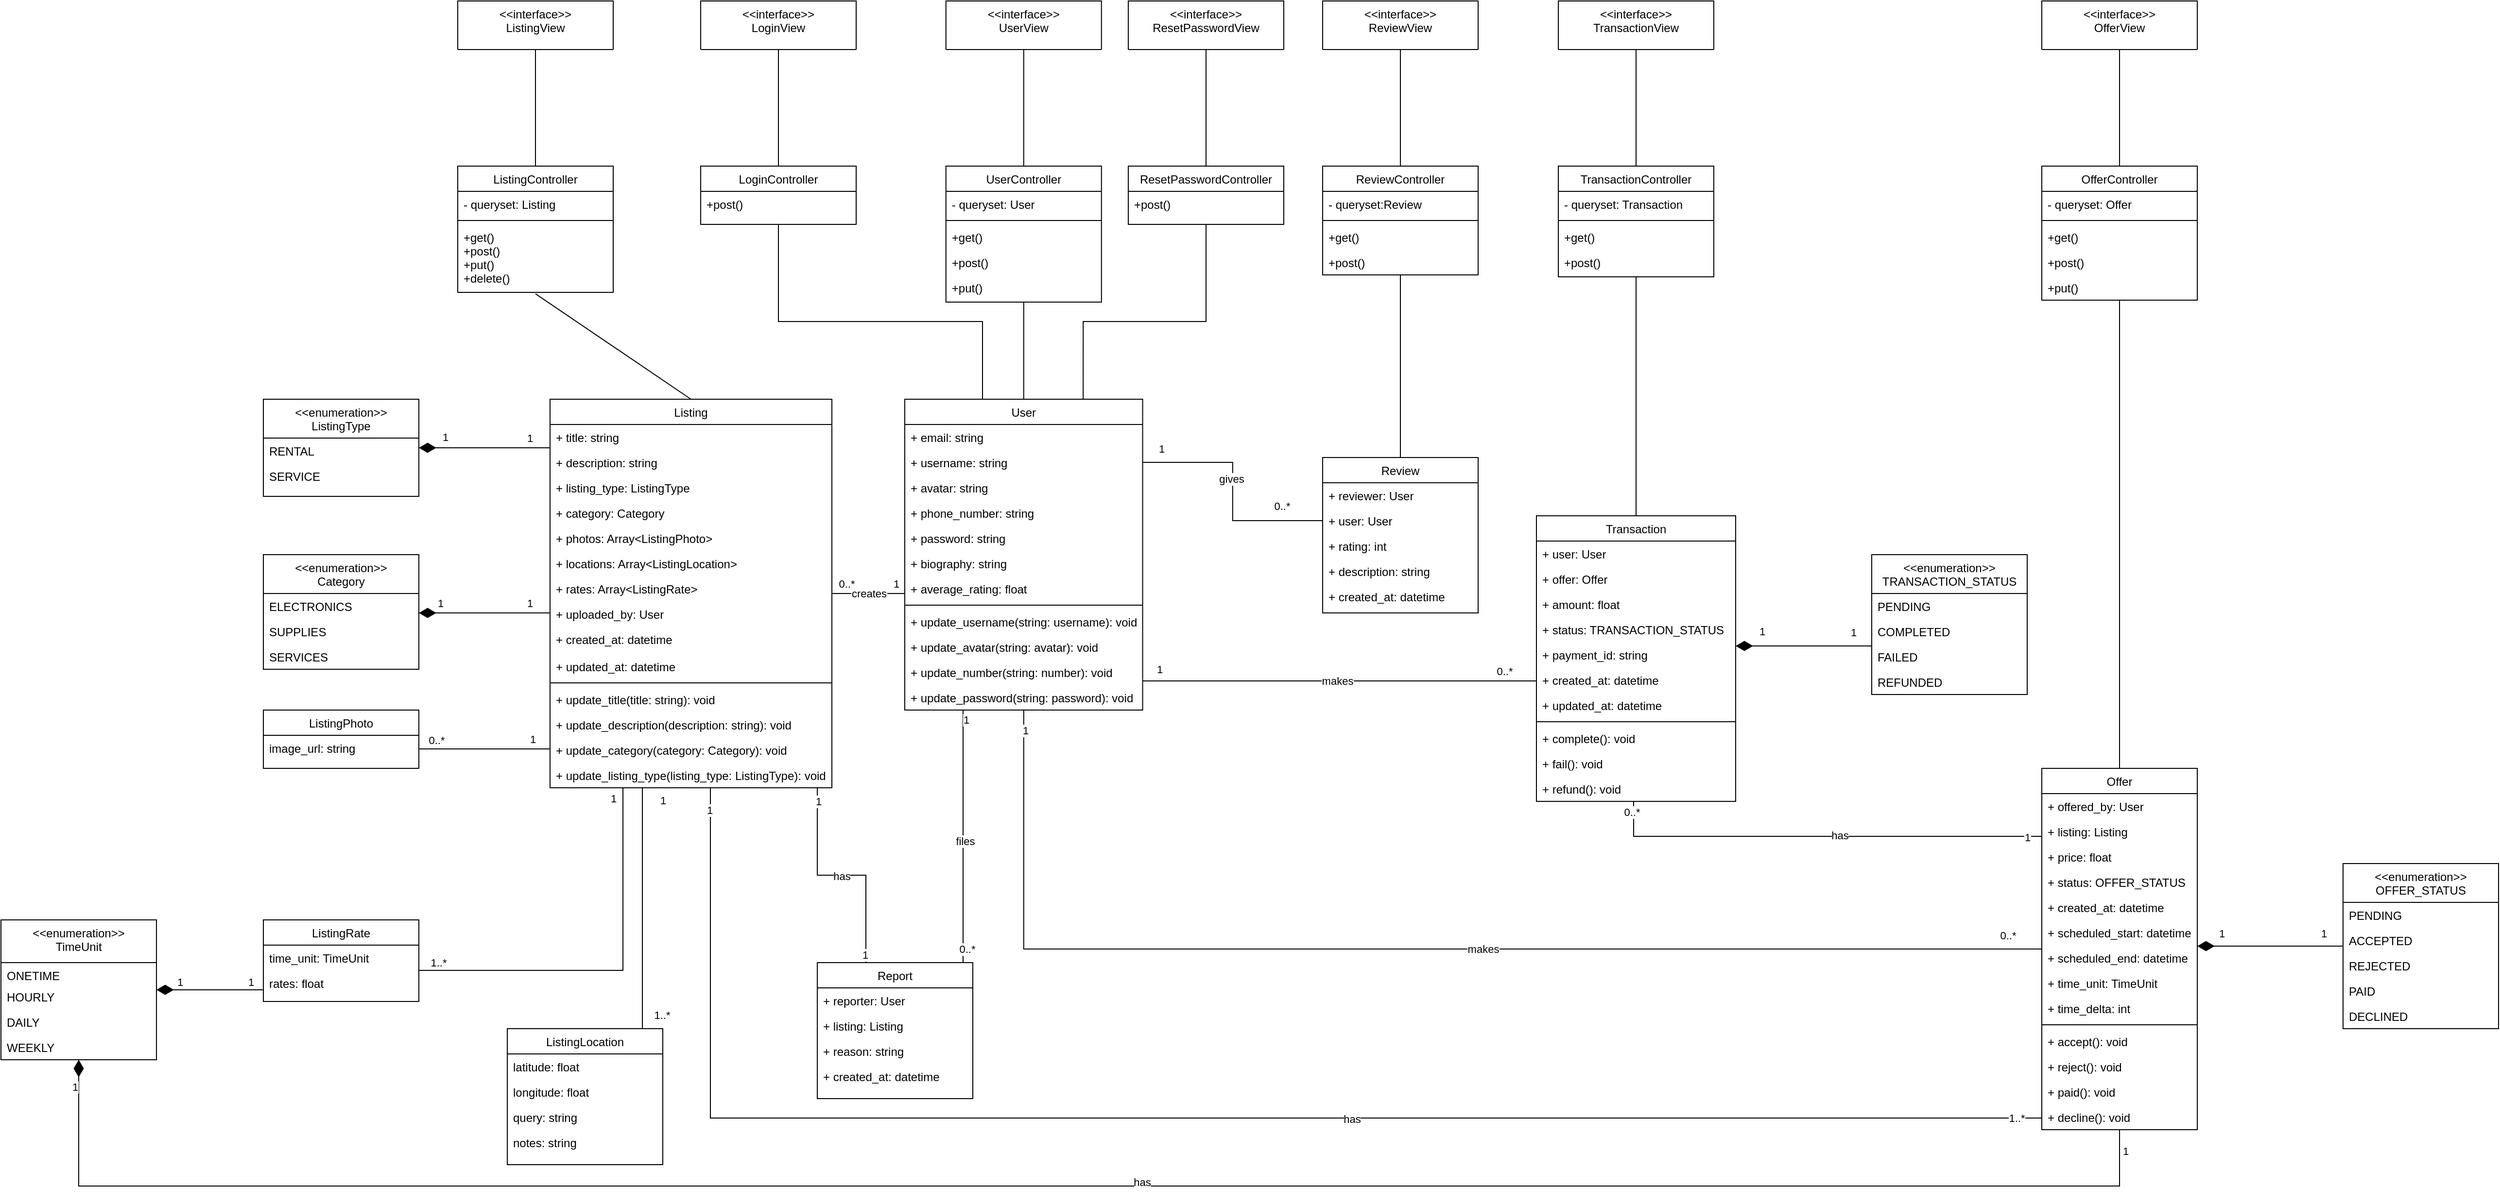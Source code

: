 <mxfile version="24.8.3">
  <diagram id="C5RBs43oDa-KdzZeNtuy" name="Page-1">
    <mxGraphModel grid="1" page="1" gridSize="10" guides="1" tooltips="1" connect="1" arrows="1" fold="1" pageScale="1" pageWidth="827" pageHeight="1169" math="0" shadow="0">
      <root>
        <mxCell id="WIyWlLk6GJQsqaUBKTNV-0" />
        <mxCell id="WIyWlLk6GJQsqaUBKTNV-1" parent="WIyWlLk6GJQsqaUBKTNV-0" />
        <mxCell id="zkfFHV4jXpPFQw0GAbJ--0" value="User" style="swimlane;fontStyle=0;align=center;verticalAlign=top;childLayout=stackLayout;horizontal=1;startSize=26;horizontalStack=0;resizeParent=1;resizeLast=0;collapsible=1;marginBottom=0;rounded=0;shadow=0;strokeWidth=1;" vertex="1" parent="WIyWlLk6GJQsqaUBKTNV-1">
          <mxGeometry x="80" y="150" width="244.78" height="320" as="geometry">
            <mxRectangle x="90" y="210" width="160" height="26" as="alternateBounds" />
          </mxGeometry>
        </mxCell>
        <mxCell id="zkfFHV4jXpPFQw0GAbJ--1" value="+ email: string&#xa;" style="text;align=left;verticalAlign=top;spacingLeft=4;spacingRight=4;overflow=hidden;rotatable=0;points=[[0,0.5],[1,0.5]];portConstraint=eastwest;" vertex="1" parent="zkfFHV4jXpPFQw0GAbJ--0">
          <mxGeometry y="26" width="244.78" height="26" as="geometry" />
        </mxCell>
        <mxCell id="zkfFHV4jXpPFQw0GAbJ--2" value="+ username: string" style="text;align=left;verticalAlign=top;spacingLeft=4;spacingRight=4;overflow=hidden;rotatable=0;points=[[0,0.5],[1,0.5]];portConstraint=eastwest;rounded=0;shadow=0;html=0;" vertex="1" parent="zkfFHV4jXpPFQw0GAbJ--0">
          <mxGeometry y="52" width="244.78" height="26" as="geometry" />
        </mxCell>
        <mxCell id="zkfFHV4jXpPFQw0GAbJ--3" value="+ avatar: string" style="text;align=left;verticalAlign=top;spacingLeft=4;spacingRight=4;overflow=hidden;rotatable=0;points=[[0,0.5],[1,0.5]];portConstraint=eastwest;rounded=0;shadow=0;html=0;" vertex="1" parent="zkfFHV4jXpPFQw0GAbJ--0">
          <mxGeometry y="78" width="244.78" height="26" as="geometry" />
        </mxCell>
        <mxCell id="UHfOFCRN1A1ynxpq6Cjz-3" value="+ phone_number: string" style="text;align=left;verticalAlign=top;spacingLeft=4;spacingRight=4;overflow=hidden;rotatable=0;points=[[0,0.5],[1,0.5]];portConstraint=eastwest;rounded=0;shadow=0;html=0;" vertex="1" parent="zkfFHV4jXpPFQw0GAbJ--0">
          <mxGeometry y="104" width="244.78" height="26" as="geometry" />
        </mxCell>
        <mxCell id="UHfOFCRN1A1ynxpq6Cjz-88" value="+ password: string" style="text;align=left;verticalAlign=top;spacingLeft=4;spacingRight=4;overflow=hidden;rotatable=0;points=[[0,0.5],[1,0.5]];portConstraint=eastwest;rounded=0;shadow=0;html=0;" vertex="1" parent="zkfFHV4jXpPFQw0GAbJ--0">
          <mxGeometry y="130" width="244.78" height="26" as="geometry" />
        </mxCell>
        <mxCell id="vJOHHlm-QvzsCf7h9H-8-5" value="+ biography: string" style="text;align=left;verticalAlign=top;spacingLeft=4;spacingRight=4;overflow=hidden;rotatable=0;points=[[0,0.5],[1,0.5]];portConstraint=eastwest;rounded=0;shadow=0;html=0;" vertex="1" parent="zkfFHV4jXpPFQw0GAbJ--0">
          <mxGeometry y="156" width="244.78" height="26" as="geometry" />
        </mxCell>
        <mxCell id="vJOHHlm-QvzsCf7h9H-8-11" value="+ average_rating: float" style="text;align=left;verticalAlign=top;spacingLeft=4;spacingRight=4;overflow=hidden;rotatable=0;points=[[0,0.5],[1,0.5]];portConstraint=eastwest;rounded=0;shadow=0;html=0;" vertex="1" parent="zkfFHV4jXpPFQw0GAbJ--0">
          <mxGeometry y="182" width="244.78" height="26" as="geometry" />
        </mxCell>
        <mxCell id="UHfOFCRN1A1ynxpq6Cjz-84" value="" style="line;html=1;strokeWidth=1;align=left;verticalAlign=middle;spacingTop=-1;spacingLeft=3;spacingRight=3;rotatable=0;labelPosition=right;points=[];portConstraint=eastwest;" vertex="1" parent="zkfFHV4jXpPFQw0GAbJ--0">
          <mxGeometry y="208" width="244.78" height="8" as="geometry" />
        </mxCell>
        <mxCell id="UHfOFCRN1A1ynxpq6Cjz-83" value="+ update_username(string: username): void" style="text;align=left;verticalAlign=top;spacingLeft=4;spacingRight=4;overflow=hidden;rotatable=0;points=[[0,0.5],[1,0.5]];portConstraint=eastwest;" vertex="1" parent="zkfFHV4jXpPFQw0GAbJ--0">
          <mxGeometry y="216" width="244.78" height="26" as="geometry" />
        </mxCell>
        <mxCell id="UHfOFCRN1A1ynxpq6Cjz-86" value="+ update_avatar(string: avatar): void" style="text;align=left;verticalAlign=top;spacingLeft=4;spacingRight=4;overflow=hidden;rotatable=0;points=[[0,0.5],[1,0.5]];portConstraint=eastwest;" vertex="1" parent="zkfFHV4jXpPFQw0GAbJ--0">
          <mxGeometry y="242" width="244.78" height="26" as="geometry" />
        </mxCell>
        <mxCell id="UHfOFCRN1A1ynxpq6Cjz-87" value="+ update_number(string: number): void" style="text;align=left;verticalAlign=top;spacingLeft=4;spacingRight=4;overflow=hidden;rotatable=0;points=[[0,0.5],[1,0.5]];portConstraint=eastwest;" vertex="1" parent="zkfFHV4jXpPFQw0GAbJ--0">
          <mxGeometry y="268" width="244.78" height="26" as="geometry" />
        </mxCell>
        <mxCell id="UHfOFCRN1A1ynxpq6Cjz-89" value="+ update_password(string: password): void" style="text;align=left;verticalAlign=top;spacingLeft=4;spacingRight=4;overflow=hidden;rotatable=0;points=[[0,0.5],[1,0.5]];portConstraint=eastwest;" vertex="1" parent="zkfFHV4jXpPFQw0GAbJ--0">
          <mxGeometry y="294" width="244.78" height="26" as="geometry" />
        </mxCell>
        <mxCell id="sbcRyJg-CCsPc8LKmD8r-0" value="creates" style="edgeStyle=orthogonalEdgeStyle;rounded=0;orthogonalLoop=1;jettySize=auto;html=1;endArrow=none;endFill=0;startArrow=none;startFill=0;" edge="1" parent="WIyWlLk6GJQsqaUBKTNV-1" source="o6BWr_yjtG34OBSjzBK7-0" target="zkfFHV4jXpPFQw0GAbJ--0">
          <mxGeometry relative="1" as="geometry">
            <Array as="points">
              <mxPoint x="40" y="350" />
              <mxPoint x="40" y="350" />
            </Array>
          </mxGeometry>
        </mxCell>
        <mxCell id="sbcRyJg-CCsPc8LKmD8r-1" value="1" style="edgeLabel;html=1;align=center;verticalAlign=middle;resizable=0;points=[];" connectable="0" vertex="1" parent="sbcRyJg-CCsPc8LKmD8r-0">
          <mxGeometry x="0.741" y="1" relative="1" as="geometry">
            <mxPoint y="-9" as="offset" />
          </mxGeometry>
        </mxCell>
        <mxCell id="sbcRyJg-CCsPc8LKmD8r-2" value="0..*" style="edgeLabel;html=1;align=center;verticalAlign=middle;resizable=0;points=[];" connectable="0" vertex="1" parent="sbcRyJg-CCsPc8LKmD8r-0">
          <mxGeometry x="-0.821" y="-2" relative="1" as="geometry">
            <mxPoint x="8" y="-12" as="offset" />
          </mxGeometry>
        </mxCell>
        <mxCell id="o6BWr_yjtG34OBSjzBK7-0" value="Listing" style="swimlane;fontStyle=0;align=center;verticalAlign=top;childLayout=stackLayout;horizontal=1;startSize=26;horizontalStack=0;resizeParent=1;resizeLast=0;collapsible=1;marginBottom=0;rounded=0;shadow=0;strokeWidth=1;" vertex="1" parent="WIyWlLk6GJQsqaUBKTNV-1">
          <mxGeometry x="-285" y="150" width="290" height="400" as="geometry">
            <mxRectangle x="220" y="120" width="160" height="26" as="alternateBounds" />
          </mxGeometry>
        </mxCell>
        <mxCell id="BERN74U3gorJlpF5LtXb-3" value="+ title: string" style="text;align=left;verticalAlign=top;spacingLeft=4;spacingRight=4;overflow=hidden;rotatable=0;points=[[0,0.5],[1,0.5]];portConstraint=eastwest;rounded=0;shadow=0;html=0;" vertex="1" parent="o6BWr_yjtG34OBSjzBK7-0">
          <mxGeometry y="26" width="290" height="26" as="geometry" />
        </mxCell>
        <mxCell id="BERN74U3gorJlpF5LtXb-4" value="+ description: string" style="text;align=left;verticalAlign=top;spacingLeft=4;spacingRight=4;overflow=hidden;rotatable=0;points=[[0,0.5],[1,0.5]];portConstraint=eastwest;rounded=0;shadow=0;html=0;" vertex="1" parent="o6BWr_yjtG34OBSjzBK7-0">
          <mxGeometry y="52" width="290" height="26" as="geometry" />
        </mxCell>
        <mxCell id="BERN74U3gorJlpF5LtXb-5" value="+ listing_type: ListingType" style="text;align=left;verticalAlign=top;spacingLeft=4;spacingRight=4;overflow=hidden;rotatable=0;points=[[0,0.5],[1,0.5]];portConstraint=eastwest;rounded=0;shadow=0;html=0;" vertex="1" parent="o6BWr_yjtG34OBSjzBK7-0">
          <mxGeometry y="78" width="290" height="26" as="geometry" />
        </mxCell>
        <mxCell id="BERN74U3gorJlpF5LtXb-6" value="+ category: Category" style="text;align=left;verticalAlign=top;spacingLeft=4;spacingRight=4;overflow=hidden;rotatable=0;points=[[0,0.5],[1,0.5]];portConstraint=eastwest;rounded=0;shadow=0;html=0;" vertex="1" parent="o6BWr_yjtG34OBSjzBK7-0">
          <mxGeometry y="104" width="290" height="26" as="geometry" />
        </mxCell>
        <mxCell id="UHfOFCRN1A1ynxpq6Cjz-122" value="+ photos: Array&lt;ListingPhoto&gt;" style="text;align=left;verticalAlign=top;spacingLeft=4;spacingRight=4;overflow=hidden;rotatable=0;points=[[0,0.5],[1,0.5]];portConstraint=eastwest;rounded=0;shadow=0;html=0;" vertex="1" parent="o6BWr_yjtG34OBSjzBK7-0">
          <mxGeometry y="130" width="290" height="26" as="geometry" />
        </mxCell>
        <mxCell id="UHfOFCRN1A1ynxpq6Cjz-124" value="+ locations: Array&lt;ListingLocation&gt;&#xa;" style="text;align=left;verticalAlign=top;spacingLeft=4;spacingRight=4;overflow=hidden;rotatable=0;points=[[0,0.5],[1,0.5]];portConstraint=eastwest;rounded=0;shadow=0;html=0;" vertex="1" parent="o6BWr_yjtG34OBSjzBK7-0">
          <mxGeometry y="156" width="290" height="26" as="geometry" />
        </mxCell>
        <mxCell id="UHfOFCRN1A1ynxpq6Cjz-126" value="+ rates: Array&lt;ListingRate&gt;&#xa;" style="text;align=left;verticalAlign=top;spacingLeft=4;spacingRight=4;overflow=hidden;rotatable=0;points=[[0,0.5],[1,0.5]];portConstraint=eastwest;rounded=0;shadow=0;html=0;" vertex="1" parent="o6BWr_yjtG34OBSjzBK7-0">
          <mxGeometry y="182" width="290" height="26" as="geometry" />
        </mxCell>
        <mxCell id="o6BWr_yjtG34OBSjzBK7-1" value="+ uploaded_by: User" style="text;align=left;verticalAlign=top;spacingLeft=4;spacingRight=4;overflow=hidden;rotatable=0;points=[[0,0.5],[1,0.5]];portConstraint=eastwest;" vertex="1" parent="o6BWr_yjtG34OBSjzBK7-0">
          <mxGeometry y="208" width="290" height="26" as="geometry" />
        </mxCell>
        <mxCell id="o6BWr_yjtG34OBSjzBK7-2" value="+ created_at: datetime" style="text;align=left;verticalAlign=top;spacingLeft=4;spacingRight=4;overflow=hidden;rotatable=0;points=[[0,0.5],[1,0.5]];portConstraint=eastwest;rounded=0;shadow=0;html=0;" vertex="1" parent="o6BWr_yjtG34OBSjzBK7-0">
          <mxGeometry y="234" width="290" height="28" as="geometry" />
        </mxCell>
        <mxCell id="o6BWr_yjtG34OBSjzBK7-3" value="+ updated_at: datetime" style="text;align=left;verticalAlign=top;spacingLeft=4;spacingRight=4;overflow=hidden;rotatable=0;points=[[0,0.5],[1,0.5]];portConstraint=eastwest;rounded=0;shadow=0;html=0;" vertex="1" parent="o6BWr_yjtG34OBSjzBK7-0">
          <mxGeometry y="262" width="290" height="26" as="geometry" />
        </mxCell>
        <mxCell id="UHfOFCRN1A1ynxpq6Cjz-98" value="" style="line;html=1;strokeWidth=1;align=left;verticalAlign=middle;spacingTop=-1;spacingLeft=3;spacingRight=3;rotatable=0;labelPosition=right;points=[];portConstraint=eastwest;" vertex="1" parent="o6BWr_yjtG34OBSjzBK7-0">
          <mxGeometry y="288" width="290" height="8" as="geometry" />
        </mxCell>
        <mxCell id="UHfOFCRN1A1ynxpq6Cjz-97" value="+ update_title(title: string): void" style="text;align=left;verticalAlign=top;spacingLeft=4;spacingRight=4;overflow=hidden;rotatable=0;points=[[0,0.5],[1,0.5]];portConstraint=eastwest;" vertex="1" parent="o6BWr_yjtG34OBSjzBK7-0">
          <mxGeometry y="296" width="290" height="26" as="geometry" />
        </mxCell>
        <mxCell id="UHfOFCRN1A1ynxpq6Cjz-100" value="+ update_description(description: string): void" style="text;align=left;verticalAlign=top;spacingLeft=4;spacingRight=4;overflow=hidden;rotatable=0;points=[[0,0.5],[1,0.5]];portConstraint=eastwest;" vertex="1" parent="o6BWr_yjtG34OBSjzBK7-0">
          <mxGeometry y="322" width="290" height="26" as="geometry" />
        </mxCell>
        <mxCell id="UHfOFCRN1A1ynxpq6Cjz-101" value="+ update_category(category: Category): void" style="text;align=left;verticalAlign=top;spacingLeft=4;spacingRight=4;overflow=hidden;rotatable=0;points=[[0,0.5],[1,0.5]];portConstraint=eastwest;" vertex="1" parent="o6BWr_yjtG34OBSjzBK7-0">
          <mxGeometry y="348" width="290" height="26" as="geometry" />
        </mxCell>
        <mxCell id="UHfOFCRN1A1ynxpq6Cjz-102" value="+ update_listing_type(listing_type: ListingType): void" style="text;align=left;verticalAlign=top;spacingLeft=4;spacingRight=4;overflow=hidden;rotatable=0;points=[[0,0.5],[1,0.5]];portConstraint=eastwest;" vertex="1" parent="o6BWr_yjtG34OBSjzBK7-0">
          <mxGeometry y="374" width="290" height="26" as="geometry" />
        </mxCell>
        <mxCell id="UHfOFCRN1A1ynxpq6Cjz-129" style="edgeStyle=orthogonalEdgeStyle;shape=connector;rounded=0;orthogonalLoop=1;jettySize=auto;html=1;strokeColor=default;align=center;verticalAlign=middle;fontFamily=Helvetica;fontSize=11;fontColor=default;labelBackgroundColor=default;startSize=15;endArrow=none;endFill=0;endSize=15;" edge="1" parent="WIyWlLk6GJQsqaUBKTNV-1" source="o6BWr_yjtG34OBSjzBK7-6" target="o6BWr_yjtG34OBSjzBK7-0">
          <mxGeometry relative="1" as="geometry">
            <Array as="points">
              <mxPoint x="-330" y="510" />
              <mxPoint x="-330" y="510" />
            </Array>
          </mxGeometry>
        </mxCell>
        <mxCell id="UHfOFCRN1A1ynxpq6Cjz-130" value="1" style="edgeLabel;html=1;align=center;verticalAlign=middle;resizable=0;points=[];fontFamily=Helvetica;fontSize=11;fontColor=default;labelBackgroundColor=default;" connectable="0" vertex="1" parent="UHfOFCRN1A1ynxpq6Cjz-129">
          <mxGeometry x="0.728" y="1" relative="1" as="geometry">
            <mxPoint y="-9" as="offset" />
          </mxGeometry>
        </mxCell>
        <mxCell id="UHfOFCRN1A1ynxpq6Cjz-132" value="0..*" style="edgeLabel;html=1;align=center;verticalAlign=middle;resizable=0;points=[];fontFamily=Helvetica;fontSize=11;fontColor=default;labelBackgroundColor=default;" connectable="0" vertex="1" parent="UHfOFCRN1A1ynxpq6Cjz-129">
          <mxGeometry x="-0.744" relative="1" as="geometry">
            <mxPoint y="-9" as="offset" />
          </mxGeometry>
        </mxCell>
        <mxCell id="o6BWr_yjtG34OBSjzBK7-6" value="ListingPhoto" style="swimlane;fontStyle=0;align=center;verticalAlign=top;childLayout=stackLayout;horizontal=1;startSize=26;horizontalStack=0;resizeParent=1;resizeLast=0;collapsible=1;marginBottom=0;rounded=0;shadow=0;strokeWidth=1;" vertex="1" parent="WIyWlLk6GJQsqaUBKTNV-1">
          <mxGeometry x="-580" y="470" width="160" height="60" as="geometry">
            <mxRectangle x="220" y="120" width="160" height="26" as="alternateBounds" />
          </mxGeometry>
        </mxCell>
        <mxCell id="o6BWr_yjtG34OBSjzBK7-8" value="image_url: string" style="text;align=left;verticalAlign=top;spacingLeft=4;spacingRight=4;overflow=hidden;rotatable=0;points=[[0,0.5],[1,0.5]];portConstraint=eastwest;rounded=0;shadow=0;html=0;" vertex="1" parent="o6BWr_yjtG34OBSjzBK7-6">
          <mxGeometry y="26" width="160" height="26" as="geometry" />
        </mxCell>
        <mxCell id="UHfOFCRN1A1ynxpq6Cjz-125" style="edgeStyle=orthogonalEdgeStyle;shape=connector;rounded=0;orthogonalLoop=1;jettySize=auto;html=1;strokeColor=default;align=center;verticalAlign=middle;fontFamily=Helvetica;fontSize=11;fontColor=default;labelBackgroundColor=default;startSize=15;endArrow=none;endFill=0;endSize=15;" edge="1" parent="WIyWlLk6GJQsqaUBKTNV-1" source="o6BWr_yjtG34OBSjzBK7-12" target="o6BWr_yjtG34OBSjzBK7-0">
          <mxGeometry relative="1" as="geometry">
            <Array as="points">
              <mxPoint x="-190" y="730" />
              <mxPoint x="-190" y="730" />
            </Array>
          </mxGeometry>
        </mxCell>
        <mxCell id="UHfOFCRN1A1ynxpq6Cjz-133" value="1" style="edgeLabel;html=1;align=center;verticalAlign=middle;resizable=0;points=[];fontFamily=Helvetica;fontSize=11;fontColor=default;labelBackgroundColor=default;" connectable="0" vertex="1" parent="UHfOFCRN1A1ynxpq6Cjz-125">
          <mxGeometry x="0.898" relative="1" as="geometry">
            <mxPoint x="21" as="offset" />
          </mxGeometry>
        </mxCell>
        <mxCell id="UHfOFCRN1A1ynxpq6Cjz-134" value="&lt;div&gt;1..*&lt;/div&gt;" style="edgeLabel;html=1;align=center;verticalAlign=middle;resizable=0;points=[];fontFamily=Helvetica;fontSize=11;fontColor=default;labelBackgroundColor=default;" connectable="0" vertex="1" parent="UHfOFCRN1A1ynxpq6Cjz-125">
          <mxGeometry x="-0.882" y="1" relative="1" as="geometry">
            <mxPoint x="21" as="offset" />
          </mxGeometry>
        </mxCell>
        <mxCell id="o6BWr_yjtG34OBSjzBK7-12" value="ListingLocation" style="swimlane;fontStyle=0;align=center;verticalAlign=top;childLayout=stackLayout;horizontal=1;startSize=26;horizontalStack=0;resizeParent=1;resizeLast=0;collapsible=1;marginBottom=0;rounded=0;shadow=0;strokeWidth=1;" vertex="1" parent="WIyWlLk6GJQsqaUBKTNV-1">
          <mxGeometry x="-329" y="798" width="160" height="140" as="geometry">
            <mxRectangle x="220" y="120" width="160" height="26" as="alternateBounds" />
          </mxGeometry>
        </mxCell>
        <mxCell id="o6BWr_yjtG34OBSjzBK7-14" value="latitude: float" style="text;align=left;verticalAlign=top;spacingLeft=4;spacingRight=4;overflow=hidden;rotatable=0;points=[[0,0.5],[1,0.5]];portConstraint=eastwest;rounded=0;shadow=0;html=0;" vertex="1" parent="o6BWr_yjtG34OBSjzBK7-12">
          <mxGeometry y="26" width="160" height="26" as="geometry" />
        </mxCell>
        <mxCell id="o6BWr_yjtG34OBSjzBK7-15" value="longitude: float" style="text;align=left;verticalAlign=top;spacingLeft=4;spacingRight=4;overflow=hidden;rotatable=0;points=[[0,0.5],[1,0.5]];portConstraint=eastwest;rounded=0;shadow=0;html=0;" vertex="1" parent="o6BWr_yjtG34OBSjzBK7-12">
          <mxGeometry y="52" width="160" height="26" as="geometry" />
        </mxCell>
        <mxCell id="UHfOFCRN1A1ynxpq6Cjz-77" value="query: string" style="text;align=left;verticalAlign=top;spacingLeft=4;spacingRight=4;overflow=hidden;rotatable=0;points=[[0,0.5],[1,0.5]];portConstraint=eastwest;rounded=0;shadow=0;html=0;" vertex="1" parent="o6BWr_yjtG34OBSjzBK7-12">
          <mxGeometry y="78" width="160" height="26" as="geometry" />
        </mxCell>
        <mxCell id="UHfOFCRN1A1ynxpq6Cjz-78" value="notes: string" style="text;align=left;verticalAlign=top;spacingLeft=4;spacingRight=4;overflow=hidden;rotatable=0;points=[[0,0.5],[1,0.5]];portConstraint=eastwest;rounded=0;shadow=0;html=0;" vertex="1" parent="o6BWr_yjtG34OBSjzBK7-12">
          <mxGeometry y="104" width="160" height="26" as="geometry" />
        </mxCell>
        <mxCell id="UHfOFCRN1A1ynxpq6Cjz-127" style="edgeStyle=orthogonalEdgeStyle;shape=connector;rounded=0;orthogonalLoop=1;jettySize=auto;html=1;strokeColor=default;align=center;verticalAlign=middle;fontFamily=Helvetica;fontSize=11;fontColor=default;labelBackgroundColor=default;startSize=15;endArrow=none;endFill=0;endSize=15;" edge="1" parent="WIyWlLk6GJQsqaUBKTNV-1" source="o6BWr_yjtG34OBSjzBK7-18" target="o6BWr_yjtG34OBSjzBK7-0">
          <mxGeometry relative="1" as="geometry">
            <Array as="points">
              <mxPoint x="-210" y="738" />
            </Array>
          </mxGeometry>
        </mxCell>
        <mxCell id="UHfOFCRN1A1ynxpq6Cjz-135" value="1" style="edgeLabel;html=1;align=center;verticalAlign=middle;resizable=0;points=[];fontFamily=Helvetica;fontSize=11;fontColor=default;labelBackgroundColor=default;" connectable="0" vertex="1" parent="UHfOFCRN1A1ynxpq6Cjz-127">
          <mxGeometry x="0.947" y="2" relative="1" as="geometry">
            <mxPoint x="-8" as="offset" />
          </mxGeometry>
        </mxCell>
        <mxCell id="UHfOFCRN1A1ynxpq6Cjz-136" value="1..*" style="edgeLabel;html=1;align=center;verticalAlign=middle;resizable=0;points=[];fontFamily=Helvetica;fontSize=11;fontColor=default;labelBackgroundColor=default;" connectable="0" vertex="1" parent="UHfOFCRN1A1ynxpq6Cjz-127">
          <mxGeometry x="-0.955" y="2" relative="1" as="geometry">
            <mxPoint x="11" y="-6" as="offset" />
          </mxGeometry>
        </mxCell>
        <mxCell id="o6BWr_yjtG34OBSjzBK7-18" value="ListingRate" style="swimlane;fontStyle=0;align=center;verticalAlign=top;childLayout=stackLayout;horizontal=1;startSize=26;horizontalStack=0;resizeParent=1;resizeLast=0;collapsible=1;marginBottom=0;rounded=0;shadow=0;strokeWidth=1;" vertex="1" parent="WIyWlLk6GJQsqaUBKTNV-1">
          <mxGeometry x="-580" y="686" width="160" height="84" as="geometry">
            <mxRectangle x="220" y="120" width="160" height="26" as="alternateBounds" />
          </mxGeometry>
        </mxCell>
        <mxCell id="o6BWr_yjtG34OBSjzBK7-20" value="time_unit: TimeUnit" style="text;align=left;verticalAlign=top;spacingLeft=4;spacingRight=4;overflow=hidden;rotatable=0;points=[[0,0.5],[1,0.5]];portConstraint=eastwest;rounded=0;shadow=0;html=0;" vertex="1" parent="o6BWr_yjtG34OBSjzBK7-18">
          <mxGeometry y="26" width="160" height="26" as="geometry" />
        </mxCell>
        <mxCell id="o6BWr_yjtG34OBSjzBK7-21" value="rates: float" style="text;align=left;verticalAlign=top;spacingLeft=4;spacingRight=4;overflow=hidden;rotatable=0;points=[[0,0.5],[1,0.5]];portConstraint=eastwest;rounded=0;shadow=0;html=0;" vertex="1" parent="o6BWr_yjtG34OBSjzBK7-18">
          <mxGeometry y="52" width="160" height="26" as="geometry" />
        </mxCell>
        <mxCell id="UHfOFCRN1A1ynxpq6Cjz-111" style="edgeStyle=orthogonalEdgeStyle;shape=connector;rounded=0;orthogonalLoop=1;jettySize=auto;html=1;strokeColor=default;align=center;verticalAlign=middle;fontFamily=Helvetica;fontSize=11;fontColor=default;labelBackgroundColor=default;startSize=15;endArrow=none;endFill=0;endSize=15;startArrow=diamondThin;startFill=1;" edge="1" parent="WIyWlLk6GJQsqaUBKTNV-1" source="o6BWr_yjtG34OBSjzBK7-24" target="o6BWr_yjtG34OBSjzBK7-18">
          <mxGeometry relative="1" as="geometry">
            <Array as="points">
              <mxPoint x="-610" y="758" />
              <mxPoint x="-610" y="758" />
            </Array>
          </mxGeometry>
        </mxCell>
        <mxCell id="UHfOFCRN1A1ynxpq6Cjz-115" value="1" style="edgeLabel;html=1;align=center;verticalAlign=middle;resizable=0;points=[];fontFamily=Helvetica;fontSize=11;fontColor=default;labelBackgroundColor=default;" connectable="0" vertex="1" parent="UHfOFCRN1A1ynxpq6Cjz-111">
          <mxGeometry x="-0.571" y="-1" relative="1" as="geometry">
            <mxPoint y="-9" as="offset" />
          </mxGeometry>
        </mxCell>
        <mxCell id="UHfOFCRN1A1ynxpq6Cjz-116" value="1" style="edgeLabel;html=1;align=center;verticalAlign=middle;resizable=0;points=[];fontFamily=Helvetica;fontSize=11;fontColor=default;labelBackgroundColor=default;" connectable="0" vertex="1" parent="UHfOFCRN1A1ynxpq6Cjz-111">
          <mxGeometry x="0.753" y="-1" relative="1" as="geometry">
            <mxPoint y="-9" as="offset" />
          </mxGeometry>
        </mxCell>
        <mxCell id="o6BWr_yjtG34OBSjzBK7-24" value="&lt;&lt;enumeration&gt;&gt;&#xa;TimeUnit" style="swimlane;fontStyle=0;align=center;verticalAlign=top;childLayout=stackLayout;horizontal=1;startSize=44;horizontalStack=0;resizeParent=1;resizeLast=0;collapsible=1;marginBottom=0;rounded=0;shadow=0;strokeWidth=1;" vertex="1" parent="WIyWlLk6GJQsqaUBKTNV-1">
          <mxGeometry x="-850" y="686" width="160" height="144" as="geometry">
            <mxRectangle x="220" y="120" width="160" height="26" as="alternateBounds" />
          </mxGeometry>
        </mxCell>
        <mxCell id="o6BWr_yjtG34OBSjzBK7-25" value="ONETIME" style="text;align=left;verticalAlign=top;spacingLeft=4;spacingRight=4;overflow=hidden;rotatable=0;points=[[0,0.5],[1,0.5]];portConstraint=eastwest;" vertex="1" parent="o6BWr_yjtG34OBSjzBK7-24">
          <mxGeometry y="44" width="160" height="22" as="geometry" />
        </mxCell>
        <mxCell id="o6BWr_yjtG34OBSjzBK7-26" value="HOURLY" style="text;align=left;verticalAlign=top;spacingLeft=4;spacingRight=4;overflow=hidden;rotatable=0;points=[[0,0.5],[1,0.5]];portConstraint=eastwest;rounded=0;shadow=0;html=0;" vertex="1" parent="o6BWr_yjtG34OBSjzBK7-24">
          <mxGeometry y="66" width="160" height="26" as="geometry" />
        </mxCell>
        <mxCell id="o6BWr_yjtG34OBSjzBK7-27" value="DAILY" style="text;align=left;verticalAlign=top;spacingLeft=4;spacingRight=4;overflow=hidden;rotatable=0;points=[[0,0.5],[1,0.5]];portConstraint=eastwest;rounded=0;shadow=0;html=0;" vertex="1" parent="o6BWr_yjtG34OBSjzBK7-24">
          <mxGeometry y="92" width="160" height="26" as="geometry" />
        </mxCell>
        <mxCell id="o6BWr_yjtG34OBSjzBK7-29" value="WEEKLY" style="text;align=left;verticalAlign=top;spacingLeft=4;spacingRight=4;overflow=hidden;rotatable=0;points=[[0,0.5],[1,0.5]];portConstraint=eastwest;" vertex="1" parent="o6BWr_yjtG34OBSjzBK7-24">
          <mxGeometry y="118" width="160" height="26" as="geometry" />
        </mxCell>
        <mxCell id="UHfOFCRN1A1ynxpq6Cjz-104" style="edgeStyle=orthogonalEdgeStyle;shape=connector;rounded=0;orthogonalLoop=1;jettySize=auto;html=1;strokeColor=default;align=center;verticalAlign=middle;fontFamily=Helvetica;fontSize=11;fontColor=default;labelBackgroundColor=default;startSize=15;endArrow=none;endFill=0;endSize=15;startArrow=diamondThin;startFill=1;" edge="1" parent="WIyWlLk6GJQsqaUBKTNV-1" source="o6BWr_yjtG34OBSjzBK7-30" target="o6BWr_yjtG34OBSjzBK7-0">
          <mxGeometry relative="1" as="geometry">
            <Array as="points">
              <mxPoint x="-300" y="200" />
              <mxPoint x="-300" y="200" />
            </Array>
          </mxGeometry>
        </mxCell>
        <mxCell id="UHfOFCRN1A1ynxpq6Cjz-106" value="1" style="edgeLabel;html=1;align=center;verticalAlign=middle;resizable=0;points=[];fontFamily=Helvetica;fontSize=11;fontColor=default;labelBackgroundColor=default;" connectable="0" vertex="1" parent="UHfOFCRN1A1ynxpq6Cjz-104">
          <mxGeometry x="-0.611" relative="1" as="geometry">
            <mxPoint y="-11" as="offset" />
          </mxGeometry>
        </mxCell>
        <mxCell id="UHfOFCRN1A1ynxpq6Cjz-107" value="1" style="edgeLabel;html=1;align=center;verticalAlign=middle;resizable=0;points=[];fontFamily=Helvetica;fontSize=11;fontColor=default;labelBackgroundColor=default;" connectable="0" vertex="1" parent="UHfOFCRN1A1ynxpq6Cjz-104">
          <mxGeometry x="0.691" y="-2" relative="1" as="geometry">
            <mxPoint y="-12" as="offset" />
          </mxGeometry>
        </mxCell>
        <mxCell id="o6BWr_yjtG34OBSjzBK7-30" value="&lt;&lt;enumeration&gt;&gt;&#xa;ListingType" style="swimlane;fontStyle=0;align=center;verticalAlign=top;childLayout=stackLayout;horizontal=1;startSize=40;horizontalStack=0;resizeParent=1;resizeLast=0;collapsible=1;marginBottom=0;rounded=0;shadow=0;strokeWidth=1;" vertex="1" parent="WIyWlLk6GJQsqaUBKTNV-1">
          <mxGeometry x="-580" y="150" width="160" height="100" as="geometry">
            <mxRectangle x="220" y="120" width="160" height="26" as="alternateBounds" />
          </mxGeometry>
        </mxCell>
        <mxCell id="o6BWr_yjtG34OBSjzBK7-31" value="RENTAL" style="text;align=left;verticalAlign=top;spacingLeft=4;spacingRight=4;overflow=hidden;rotatable=0;points=[[0,0.5],[1,0.5]];portConstraint=eastwest;" vertex="1" parent="o6BWr_yjtG34OBSjzBK7-30">
          <mxGeometry y="40" width="160" height="26" as="geometry" />
        </mxCell>
        <mxCell id="o6BWr_yjtG34OBSjzBK7-32" value="SERVICE" style="text;align=left;verticalAlign=top;spacingLeft=4;spacingRight=4;overflow=hidden;rotatable=0;points=[[0,0.5],[1,0.5]];portConstraint=eastwest;rounded=0;shadow=0;html=0;" vertex="1" parent="o6BWr_yjtG34OBSjzBK7-30">
          <mxGeometry y="66" width="160" height="26" as="geometry" />
        </mxCell>
        <mxCell id="UHfOFCRN1A1ynxpq6Cjz-105" style="edgeStyle=orthogonalEdgeStyle;shape=connector;rounded=0;orthogonalLoop=1;jettySize=auto;html=1;strokeColor=default;align=center;verticalAlign=middle;fontFamily=Helvetica;fontSize=11;fontColor=default;labelBackgroundColor=default;startSize=15;endArrow=none;endFill=0;endSize=15;startArrow=diamondThin;startFill=1;" edge="1" parent="WIyWlLk6GJQsqaUBKTNV-1" source="o6BWr_yjtG34OBSjzBK7-36" target="o6BWr_yjtG34OBSjzBK7-0">
          <mxGeometry relative="1" as="geometry">
            <Array as="points">
              <mxPoint x="-320" y="370" />
              <mxPoint x="-320" y="370" />
            </Array>
          </mxGeometry>
        </mxCell>
        <mxCell id="UHfOFCRN1A1ynxpq6Cjz-108" value="1" style="edgeLabel;html=1;align=center;verticalAlign=middle;resizable=0;points=[];fontFamily=Helvetica;fontSize=11;fontColor=default;labelBackgroundColor=default;" connectable="0" vertex="1" parent="UHfOFCRN1A1ynxpq6Cjz-105">
          <mxGeometry x="-0.674" y="1" relative="1" as="geometry">
            <mxPoint y="-9" as="offset" />
          </mxGeometry>
        </mxCell>
        <mxCell id="UHfOFCRN1A1ynxpq6Cjz-109" value="1" style="edgeLabel;html=1;align=center;verticalAlign=middle;resizable=0;points=[];fontFamily=Helvetica;fontSize=11;fontColor=default;labelBackgroundColor=default;" connectable="0" vertex="1" parent="UHfOFCRN1A1ynxpq6Cjz-105">
          <mxGeometry x="0.691" relative="1" as="geometry">
            <mxPoint y="-10" as="offset" />
          </mxGeometry>
        </mxCell>
        <mxCell id="o6BWr_yjtG34OBSjzBK7-36" value="&lt;&lt;enumeration&gt;&gt;&#xa;Category" style="swimlane;fontStyle=0;align=center;verticalAlign=top;childLayout=stackLayout;horizontal=1;startSize=40;horizontalStack=0;resizeParent=1;resizeLast=0;collapsible=1;marginBottom=0;rounded=0;shadow=0;strokeWidth=1;" vertex="1" parent="WIyWlLk6GJQsqaUBKTNV-1">
          <mxGeometry x="-580" y="310" width="160" height="118" as="geometry">
            <mxRectangle x="220" y="120" width="160" height="26" as="alternateBounds" />
          </mxGeometry>
        </mxCell>
        <mxCell id="o6BWr_yjtG34OBSjzBK7-37" value="ELECTRONICS" style="text;align=left;verticalAlign=top;spacingLeft=4;spacingRight=4;overflow=hidden;rotatable=0;points=[[0,0.5],[1,0.5]];portConstraint=eastwest;" vertex="1" parent="o6BWr_yjtG34OBSjzBK7-36">
          <mxGeometry y="40" width="160" height="26" as="geometry" />
        </mxCell>
        <mxCell id="o6BWr_yjtG34OBSjzBK7-38" value="SUPPLIES" style="text;align=left;verticalAlign=top;spacingLeft=4;spacingRight=4;overflow=hidden;rotatable=0;points=[[0,0.5],[1,0.5]];portConstraint=eastwest;rounded=0;shadow=0;html=0;" vertex="1" parent="o6BWr_yjtG34OBSjzBK7-36">
          <mxGeometry y="66" width="160" height="26" as="geometry" />
        </mxCell>
        <mxCell id="o6BWr_yjtG34OBSjzBK7-39" value="SERVICES" style="text;align=left;verticalAlign=top;spacingLeft=4;spacingRight=4;overflow=hidden;rotatable=0;points=[[0,0.5],[1,0.5]];portConstraint=eastwest;rounded=0;shadow=0;html=0;" vertex="1" parent="o6BWr_yjtG34OBSjzBK7-36">
          <mxGeometry y="92" width="160" height="26" as="geometry" />
        </mxCell>
        <mxCell id="UHfOFCRN1A1ynxpq6Cjz-103" style="edgeStyle=orthogonalEdgeStyle;shape=connector;rounded=0;orthogonalLoop=1;jettySize=auto;html=1;strokeColor=default;align=center;verticalAlign=middle;fontFamily=Helvetica;fontSize=11;fontColor=default;labelBackgroundColor=default;startSize=15;endArrow=none;endFill=0;endSize=15;" edge="1" parent="WIyWlLk6GJQsqaUBKTNV-1" source="o6BWr_yjtG34OBSjzBK7-42" target="zkfFHV4jXpPFQw0GAbJ--0">
          <mxGeometry relative="1" as="geometry" />
        </mxCell>
        <mxCell id="UHfOFCRN1A1ynxpq6Cjz-147" value="makes" style="edgeLabel;html=1;align=center;verticalAlign=middle;resizable=0;points=[];fontFamily=Helvetica;fontSize=11;fontColor=default;labelBackgroundColor=default;" connectable="0" vertex="1" parent="UHfOFCRN1A1ynxpq6Cjz-103">
          <mxGeometry x="-0.11" relative="1" as="geometry">
            <mxPoint as="offset" />
          </mxGeometry>
        </mxCell>
        <mxCell id="UHfOFCRN1A1ynxpq6Cjz-148" value="1" style="edgeLabel;html=1;align=center;verticalAlign=middle;resizable=0;points=[];fontFamily=Helvetica;fontSize=11;fontColor=default;labelBackgroundColor=default;" connectable="0" vertex="1" parent="UHfOFCRN1A1ynxpq6Cjz-103">
          <mxGeometry x="0.967" y="-1" relative="1" as="geometry">
            <mxPoint as="offset" />
          </mxGeometry>
        </mxCell>
        <mxCell id="UHfOFCRN1A1ynxpq6Cjz-149" value="0..*" style="edgeLabel;html=1;align=center;verticalAlign=middle;resizable=0;points=[];fontFamily=Helvetica;fontSize=11;fontColor=default;labelBackgroundColor=default;" connectable="0" vertex="1" parent="UHfOFCRN1A1ynxpq6Cjz-103">
          <mxGeometry x="-0.945" y="2" relative="1" as="geometry">
            <mxPoint y="-16" as="offset" />
          </mxGeometry>
        </mxCell>
        <mxCell id="UHfOFCRN1A1ynxpq6Cjz-110" style="edgeStyle=orthogonalEdgeStyle;shape=connector;rounded=0;orthogonalLoop=1;jettySize=auto;html=1;strokeColor=default;align=center;verticalAlign=middle;fontFamily=Helvetica;fontSize=11;fontColor=default;labelBackgroundColor=default;startSize=15;endArrow=none;endFill=0;endSize=15;" edge="1" parent="WIyWlLk6GJQsqaUBKTNV-1" source="o6BWr_yjtG34OBSjzBK7-42" target="o6BWr_yjtG34OBSjzBK7-48">
          <mxGeometry relative="1" as="geometry">
            <Array as="points">
              <mxPoint x="830" y="600" />
            </Array>
          </mxGeometry>
        </mxCell>
        <mxCell id="sbcRyJg-CCsPc8LKmD8r-5" value="has" style="edgeLabel;html=1;align=center;verticalAlign=middle;resizable=0;points=[];" connectable="0" vertex="1" parent="UHfOFCRN1A1ynxpq6Cjz-110">
          <mxGeometry x="-0.088" y="-1" relative="1" as="geometry">
            <mxPoint as="offset" />
          </mxGeometry>
        </mxCell>
        <mxCell id="sbcRyJg-CCsPc8LKmD8r-6" value="1" style="edgeLabel;html=1;align=center;verticalAlign=middle;resizable=0;points=[];" connectable="0" vertex="1" parent="UHfOFCRN1A1ynxpq6Cjz-110">
          <mxGeometry x="-0.934" y="1" relative="1" as="geometry">
            <mxPoint as="offset" />
          </mxGeometry>
        </mxCell>
        <mxCell id="sbcRyJg-CCsPc8LKmD8r-7" value="0..*" style="edgeLabel;html=1;align=center;verticalAlign=middle;resizable=0;points=[];" connectable="0" vertex="1" parent="UHfOFCRN1A1ynxpq6Cjz-110">
          <mxGeometry x="0.954" y="2" relative="1" as="geometry">
            <mxPoint as="offset" />
          </mxGeometry>
        </mxCell>
        <mxCell id="sbcRyJg-CCsPc8LKmD8r-4" style="edgeStyle=orthogonalEdgeStyle;rounded=0;orthogonalLoop=1;jettySize=auto;html=1;startArrow=none;startFill=0;endArrow=none;endFill=0;" edge="1" parent="WIyWlLk6GJQsqaUBKTNV-1" source="o6BWr_yjtG34OBSjzBK7-42" target="o6BWr_yjtG34OBSjzBK7-0">
          <mxGeometry relative="1" as="geometry">
            <Array as="points">
              <mxPoint x="-120" y="890" />
            </Array>
          </mxGeometry>
        </mxCell>
        <mxCell id="sbcRyJg-CCsPc8LKmD8r-39" value="has" style="edgeLabel;html=1;align=center;verticalAlign=middle;resizable=0;points=[];fontFamily=Helvetica;fontSize=11;fontColor=default;labelBackgroundColor=default;" connectable="0" vertex="1" parent="sbcRyJg-CCsPc8LKmD8r-4">
          <mxGeometry x="-0.168" y="1" relative="1" as="geometry">
            <mxPoint x="1" as="offset" />
          </mxGeometry>
        </mxCell>
        <mxCell id="sbcRyJg-CCsPc8LKmD8r-41" value="1" style="edgeLabel;html=1;align=center;verticalAlign=middle;resizable=0;points=[];fontFamily=Helvetica;fontSize=11;fontColor=default;labelBackgroundColor=default;" connectable="0" vertex="1" parent="sbcRyJg-CCsPc8LKmD8r-4">
          <mxGeometry x="0.973" y="1" relative="1" as="geometry">
            <mxPoint as="offset" />
          </mxGeometry>
        </mxCell>
        <mxCell id="sbcRyJg-CCsPc8LKmD8r-42" value="1..*" style="edgeLabel;html=1;align=center;verticalAlign=middle;resizable=0;points=[];fontFamily=Helvetica;fontSize=11;fontColor=default;labelBackgroundColor=default;" connectable="0" vertex="1" parent="sbcRyJg-CCsPc8LKmD8r-4">
          <mxGeometry x="-0.968" relative="1" as="geometry">
            <mxPoint x="1" as="offset" />
          </mxGeometry>
        </mxCell>
        <mxCell id="sbcRyJg-CCsPc8LKmD8r-35" style="edgeStyle=orthogonalEdgeStyle;rounded=0;orthogonalLoop=1;jettySize=auto;html=1;endArrow=diamondThin;endFill=1;endSize=15;" edge="1" parent="WIyWlLk6GJQsqaUBKTNV-1" source="o6BWr_yjtG34OBSjzBK7-42" target="o6BWr_yjtG34OBSjzBK7-24">
          <mxGeometry relative="1" as="geometry">
            <Array as="points">
              <mxPoint x="1330" y="960" />
              <mxPoint x="-770" y="960" />
            </Array>
          </mxGeometry>
        </mxCell>
        <mxCell id="sbcRyJg-CCsPc8LKmD8r-36" value="has" style="edgeLabel;html=1;align=center;verticalAlign=middle;resizable=0;points=[];" connectable="0" vertex="1" parent="sbcRyJg-CCsPc8LKmD8r-35">
          <mxGeometry x="-0.071" y="-4" relative="1" as="geometry">
            <mxPoint x="-1" as="offset" />
          </mxGeometry>
        </mxCell>
        <mxCell id="sbcRyJg-CCsPc8LKmD8r-37" value="1" style="edgeLabel;html=1;align=center;verticalAlign=middle;resizable=0;points=[];" connectable="0" vertex="1" parent="sbcRyJg-CCsPc8LKmD8r-35">
          <mxGeometry x="-0.98" y="6" relative="1" as="geometry">
            <mxPoint y="-1" as="offset" />
          </mxGeometry>
        </mxCell>
        <mxCell id="sbcRyJg-CCsPc8LKmD8r-38" value="1" style="edgeLabel;html=1;align=center;verticalAlign=middle;resizable=0;points=[];fontFamily=Helvetica;fontSize=11;fontColor=default;labelBackgroundColor=default;" connectable="0" vertex="1" parent="sbcRyJg-CCsPc8LKmD8r-35">
          <mxGeometry x="0.976" y="4" relative="1" as="geometry">
            <mxPoint as="offset" />
          </mxGeometry>
        </mxCell>
        <mxCell id="o6BWr_yjtG34OBSjzBK7-42" value="Offer" style="swimlane;fontStyle=0;align=center;verticalAlign=top;childLayout=stackLayout;horizontal=1;startSize=26;horizontalStack=0;resizeParent=1;resizeLast=0;collapsible=1;marginBottom=0;rounded=0;shadow=0;strokeWidth=1;" vertex="1" parent="WIyWlLk6GJQsqaUBKTNV-1">
          <mxGeometry x="1250" y="530" width="160" height="372" as="geometry">
            <mxRectangle x="530" y="630" width="160" height="26" as="alternateBounds" />
          </mxGeometry>
        </mxCell>
        <mxCell id="o6BWr_yjtG34OBSjzBK7-43" value="+ offered_by: User" style="text;align=left;verticalAlign=top;spacingLeft=4;spacingRight=4;overflow=hidden;rotatable=0;points=[[0,0.5],[1,0.5]];portConstraint=eastwest;" vertex="1" parent="o6BWr_yjtG34OBSjzBK7-42">
          <mxGeometry y="26" width="160" height="26" as="geometry" />
        </mxCell>
        <mxCell id="o6BWr_yjtG34OBSjzBK7-44" value="+ listing: Listing" style="text;align=left;verticalAlign=top;spacingLeft=4;spacingRight=4;overflow=hidden;rotatable=0;points=[[0,0.5],[1,0.5]];portConstraint=eastwest;rounded=0;shadow=0;html=0;" vertex="1" parent="o6BWr_yjtG34OBSjzBK7-42">
          <mxGeometry y="52" width="160" height="26" as="geometry" />
        </mxCell>
        <mxCell id="o6BWr_yjtG34OBSjzBK7-45" value="+ price: float&#xa;" style="text;align=left;verticalAlign=top;spacingLeft=4;spacingRight=4;overflow=hidden;rotatable=0;points=[[0,0.5],[1,0.5]];portConstraint=eastwest;rounded=0;shadow=0;html=0;" vertex="1" parent="o6BWr_yjtG34OBSjzBK7-42">
          <mxGeometry y="78" width="160" height="26" as="geometry" />
        </mxCell>
        <mxCell id="UHfOFCRN1A1ynxpq6Cjz-28" value="+ status: OFFER_STATUS&#xa;" style="text;align=left;verticalAlign=top;spacingLeft=4;spacingRight=4;overflow=hidden;rotatable=0;points=[[0,0.5],[1,0.5]];portConstraint=eastwest;rounded=0;shadow=0;html=0;" vertex="1" parent="o6BWr_yjtG34OBSjzBK7-42">
          <mxGeometry y="104" width="160" height="26" as="geometry" />
        </mxCell>
        <mxCell id="UHfOFCRN1A1ynxpq6Cjz-29" value="+ created_at: datetime" style="text;align=left;verticalAlign=top;spacingLeft=4;spacingRight=4;overflow=hidden;rotatable=0;points=[[0,0.5],[1,0.5]];portConstraint=eastwest;rounded=0;shadow=0;html=0;" vertex="1" parent="o6BWr_yjtG34OBSjzBK7-42">
          <mxGeometry y="130" width="160" height="26" as="geometry" />
        </mxCell>
        <mxCell id="sbcRyJg-CCsPc8LKmD8r-30" value="+ scheduled_start: datetime" style="text;align=left;verticalAlign=top;spacingLeft=4;spacingRight=4;overflow=hidden;rotatable=0;points=[[0,0.5],[1,0.5]];portConstraint=eastwest;rounded=0;shadow=0;html=0;" vertex="1" parent="o6BWr_yjtG34OBSjzBK7-42">
          <mxGeometry y="156" width="160" height="26" as="geometry" />
        </mxCell>
        <mxCell id="sbcRyJg-CCsPc8LKmD8r-31" value="+ scheduled_end: datetime" style="text;align=left;verticalAlign=top;spacingLeft=4;spacingRight=4;overflow=hidden;rotatable=0;points=[[0,0.5],[1,0.5]];portConstraint=eastwest;rounded=0;shadow=0;html=0;" vertex="1" parent="o6BWr_yjtG34OBSjzBK7-42">
          <mxGeometry y="182" width="160" height="26" as="geometry" />
        </mxCell>
        <mxCell id="sbcRyJg-CCsPc8LKmD8r-32" value="+ time_unit: TimeUnit" style="text;align=left;verticalAlign=top;spacingLeft=4;spacingRight=4;overflow=hidden;rotatable=0;points=[[0,0.5],[1,0.5]];portConstraint=eastwest;rounded=0;shadow=0;html=0;" vertex="1" parent="o6BWr_yjtG34OBSjzBK7-42">
          <mxGeometry y="208" width="160" height="26" as="geometry" />
        </mxCell>
        <mxCell id="sbcRyJg-CCsPc8LKmD8r-33" value="+ time_delta: int" style="text;align=left;verticalAlign=top;spacingLeft=4;spacingRight=4;overflow=hidden;rotatable=0;points=[[0,0.5],[1,0.5]];portConstraint=eastwest;rounded=0;shadow=0;html=0;" vertex="1" parent="o6BWr_yjtG34OBSjzBK7-42">
          <mxGeometry y="234" width="160" height="26" as="geometry" />
        </mxCell>
        <mxCell id="o6BWr_yjtG34OBSjzBK7-46" value="" style="line;html=1;strokeWidth=1;align=left;verticalAlign=middle;spacingTop=-1;spacingLeft=3;spacingRight=3;rotatable=0;labelPosition=right;points=[];portConstraint=eastwest;" vertex="1" parent="o6BWr_yjtG34OBSjzBK7-42">
          <mxGeometry y="260" width="160" height="8" as="geometry" />
        </mxCell>
        <mxCell id="o6BWr_yjtG34OBSjzBK7-47" value="+ accept(): void&#xa;" style="text;align=left;verticalAlign=top;spacingLeft=4;spacingRight=4;overflow=hidden;rotatable=0;points=[[0,0.5],[1,0.5]];portConstraint=eastwest;" vertex="1" parent="o6BWr_yjtG34OBSjzBK7-42">
          <mxGeometry y="268" width="160" height="26" as="geometry" />
        </mxCell>
        <mxCell id="UHfOFCRN1A1ynxpq6Cjz-25" value="+ reject(): void" style="text;align=left;verticalAlign=top;spacingLeft=4;spacingRight=4;overflow=hidden;rotatable=0;points=[[0,0.5],[1,0.5]];portConstraint=eastwest;" vertex="1" parent="o6BWr_yjtG34OBSjzBK7-42">
          <mxGeometry y="294" width="160" height="26" as="geometry" />
        </mxCell>
        <mxCell id="UHfOFCRN1A1ynxpq6Cjz-26" value="+ paid(): void" style="text;align=left;verticalAlign=top;spacingLeft=4;spacingRight=4;overflow=hidden;rotatable=0;points=[[0,0.5],[1,0.5]];portConstraint=eastwest;" vertex="1" parent="o6BWr_yjtG34OBSjzBK7-42">
          <mxGeometry y="320" width="160" height="26" as="geometry" />
        </mxCell>
        <mxCell id="UHfOFCRN1A1ynxpq6Cjz-27" value="+ decline(): void" style="text;align=left;verticalAlign=top;spacingLeft=4;spacingRight=4;overflow=hidden;rotatable=0;points=[[0,0.5],[1,0.5]];portConstraint=eastwest;" vertex="1" parent="o6BWr_yjtG34OBSjzBK7-42">
          <mxGeometry y="346" width="160" height="26" as="geometry" />
        </mxCell>
        <mxCell id="UHfOFCRN1A1ynxpq6Cjz-71" style="edgeStyle=orthogonalEdgeStyle;shape=connector;rounded=0;orthogonalLoop=1;jettySize=auto;html=1;strokeColor=default;align=center;verticalAlign=middle;fontFamily=Helvetica;fontSize=11;fontColor=default;labelBackgroundColor=default;endArrow=none;endFill=0;startArrow=diamondThin;startFill=1;endSize=15;startSize=15;" edge="1" parent="WIyWlLk6GJQsqaUBKTNV-1" source="o6BWr_yjtG34OBSjzBK7-48" target="UHfOFCRN1A1ynxpq6Cjz-45">
          <mxGeometry relative="1" as="geometry">
            <Array as="points">
              <mxPoint x="960" y="404" />
              <mxPoint x="960" y="404" />
            </Array>
          </mxGeometry>
        </mxCell>
        <mxCell id="UHfOFCRN1A1ynxpq6Cjz-94" value="1" style="edgeLabel;html=1;align=center;verticalAlign=middle;resizable=0;points=[];fontFamily=Helvetica;fontSize=11;fontColor=default;labelBackgroundColor=default;" connectable="0" vertex="1" parent="UHfOFCRN1A1ynxpq6Cjz-71">
          <mxGeometry x="-0.614" y="1" relative="1" as="geometry">
            <mxPoint y="-14" as="offset" />
          </mxGeometry>
        </mxCell>
        <mxCell id="UHfOFCRN1A1ynxpq6Cjz-95" value="1" style="edgeLabel;html=1;align=center;verticalAlign=middle;resizable=0;points=[];fontFamily=Helvetica;fontSize=11;fontColor=default;labelBackgroundColor=default;" connectable="0" vertex="1" parent="UHfOFCRN1A1ynxpq6Cjz-71">
          <mxGeometry x="0.721" y="1" relative="1" as="geometry">
            <mxPoint y="-13" as="offset" />
          </mxGeometry>
        </mxCell>
        <mxCell id="UHfOFCRN1A1ynxpq6Cjz-138" style="edgeStyle=orthogonalEdgeStyle;shape=connector;rounded=0;orthogonalLoop=1;jettySize=auto;html=1;strokeColor=default;align=center;verticalAlign=middle;fontFamily=Helvetica;fontSize=11;fontColor=default;labelBackgroundColor=default;startSize=6;endArrow=none;endFill=0;endSize=6;startArrow=none;startFill=0;" edge="1" parent="WIyWlLk6GJQsqaUBKTNV-1" source="o6BWr_yjtG34OBSjzBK7-48" target="zkfFHV4jXpPFQw0GAbJ--0">
          <mxGeometry relative="1" as="geometry">
            <Array as="points">
              <mxPoint x="570" y="440" />
              <mxPoint x="570" y="440" />
            </Array>
          </mxGeometry>
        </mxCell>
        <mxCell id="UHfOFCRN1A1ynxpq6Cjz-139" value="1" style="edgeLabel;html=1;align=center;verticalAlign=middle;resizable=0;points=[];fontFamily=Helvetica;fontSize=11;fontColor=default;labelBackgroundColor=default;" connectable="0" vertex="1" parent="UHfOFCRN1A1ynxpq6Cjz-138">
          <mxGeometry x="0.914" y="-3" relative="1" as="geometry">
            <mxPoint y="-9" as="offset" />
          </mxGeometry>
        </mxCell>
        <mxCell id="UHfOFCRN1A1ynxpq6Cjz-141" value="0..*" style="edgeLabel;html=1;align=center;verticalAlign=middle;resizable=0;points=[];fontFamily=Helvetica;fontSize=11;fontColor=default;labelBackgroundColor=default;" connectable="0" vertex="1" parent="UHfOFCRN1A1ynxpq6Cjz-138">
          <mxGeometry x="-0.77" y="-1" relative="1" as="geometry">
            <mxPoint x="13" y="-9" as="offset" />
          </mxGeometry>
        </mxCell>
        <mxCell id="UHfOFCRN1A1ynxpq6Cjz-142" value="makes" style="edgeLabel;html=1;align=center;verticalAlign=middle;resizable=0;points=[];fontFamily=Helvetica;fontSize=11;fontColor=default;labelBackgroundColor=default;" connectable="0" vertex="1" parent="UHfOFCRN1A1ynxpq6Cjz-138">
          <mxGeometry x="0.06" y="2" relative="1" as="geometry">
            <mxPoint x="10" y="-2" as="offset" />
          </mxGeometry>
        </mxCell>
        <mxCell id="o6BWr_yjtG34OBSjzBK7-48" value="Transaction" style="swimlane;fontStyle=0;align=center;verticalAlign=top;childLayout=stackLayout;horizontal=1;startSize=26;horizontalStack=0;resizeParent=1;resizeLast=0;collapsible=1;marginBottom=0;rounded=0;shadow=0;strokeWidth=1;" vertex="1" parent="WIyWlLk6GJQsqaUBKTNV-1">
          <mxGeometry x="730" y="270" width="205" height="294" as="geometry">
            <mxRectangle x="655" y="270" width="160" height="26" as="alternateBounds" />
          </mxGeometry>
        </mxCell>
        <mxCell id="o6BWr_yjtG34OBSjzBK7-49" value="+ user: User" style="text;align=left;verticalAlign=top;spacingLeft=4;spacingRight=4;overflow=hidden;rotatable=0;points=[[0,0.5],[1,0.5]];portConstraint=eastwest;" vertex="1" parent="o6BWr_yjtG34OBSjzBK7-48">
          <mxGeometry y="26" width="205" height="26" as="geometry" />
        </mxCell>
        <mxCell id="o6BWr_yjtG34OBSjzBK7-50" value="+ offer: Offer" style="text;align=left;verticalAlign=top;spacingLeft=4;spacingRight=4;overflow=hidden;rotatable=0;points=[[0,0.5],[1,0.5]];portConstraint=eastwest;rounded=0;shadow=0;html=0;" vertex="1" parent="o6BWr_yjtG34OBSjzBK7-48">
          <mxGeometry y="52" width="205" height="26" as="geometry" />
        </mxCell>
        <mxCell id="o6BWr_yjtG34OBSjzBK7-51" value="+ amount: float" style="text;align=left;verticalAlign=top;spacingLeft=4;spacingRight=4;overflow=hidden;rotatable=0;points=[[0,0.5],[1,0.5]];portConstraint=eastwest;rounded=0;shadow=0;html=0;" vertex="1" parent="o6BWr_yjtG34OBSjzBK7-48">
          <mxGeometry y="78" width="205" height="26" as="geometry" />
        </mxCell>
        <mxCell id="UHfOFCRN1A1ynxpq6Cjz-52" value="+ status: TRANSACTION_STATUS" style="text;align=left;verticalAlign=top;spacingLeft=4;spacingRight=4;overflow=hidden;rotatable=0;points=[[0,0.5],[1,0.5]];portConstraint=eastwest;rounded=0;shadow=0;html=0;" vertex="1" parent="o6BWr_yjtG34OBSjzBK7-48">
          <mxGeometry y="104" width="205" height="26" as="geometry" />
        </mxCell>
        <mxCell id="UHfOFCRN1A1ynxpq6Cjz-54" value="+ payment_id: string" style="text;align=left;verticalAlign=top;spacingLeft=4;spacingRight=4;overflow=hidden;rotatable=0;points=[[0,0.5],[1,0.5]];portConstraint=eastwest;rounded=0;shadow=0;html=0;" vertex="1" parent="o6BWr_yjtG34OBSjzBK7-48">
          <mxGeometry y="130" width="205" height="26" as="geometry" />
        </mxCell>
        <mxCell id="UHfOFCRN1A1ynxpq6Cjz-53" value="+ created_at: datetime" style="text;align=left;verticalAlign=top;spacingLeft=4;spacingRight=4;overflow=hidden;rotatable=0;points=[[0,0.5],[1,0.5]];portConstraint=eastwest;rounded=0;shadow=0;html=0;" vertex="1" parent="o6BWr_yjtG34OBSjzBK7-48">
          <mxGeometry y="156" width="205" height="26" as="geometry" />
        </mxCell>
        <mxCell id="vJOHHlm-QvzsCf7h9H-8-12" value="+ updated_at: datetime" style="text;align=left;verticalAlign=top;spacingLeft=4;spacingRight=4;overflow=hidden;rotatable=0;points=[[0,0.5],[1,0.5]];portConstraint=eastwest;rounded=0;shadow=0;html=0;" vertex="1" parent="o6BWr_yjtG34OBSjzBK7-48">
          <mxGeometry y="182" width="205" height="26" as="geometry" />
        </mxCell>
        <mxCell id="o6BWr_yjtG34OBSjzBK7-52" value="" style="line;html=1;strokeWidth=1;align=left;verticalAlign=middle;spacingTop=-1;spacingLeft=3;spacingRight=3;rotatable=0;labelPosition=right;points=[];portConstraint=eastwest;" vertex="1" parent="o6BWr_yjtG34OBSjzBK7-48">
          <mxGeometry y="208" width="205" height="8" as="geometry" />
        </mxCell>
        <mxCell id="o6BWr_yjtG34OBSjzBK7-53" value="+ complete(): void" style="text;align=left;verticalAlign=top;spacingLeft=4;spacingRight=4;overflow=hidden;rotatable=0;points=[[0,0.5],[1,0.5]];portConstraint=eastwest;" vertex="1" parent="o6BWr_yjtG34OBSjzBK7-48">
          <mxGeometry y="216" width="205" height="26" as="geometry" />
        </mxCell>
        <mxCell id="UHfOFCRN1A1ynxpq6Cjz-55" value="+ fail(): void" style="text;align=left;verticalAlign=top;spacingLeft=4;spacingRight=4;overflow=hidden;rotatable=0;points=[[0,0.5],[1,0.5]];portConstraint=eastwest;" vertex="1" parent="o6BWr_yjtG34OBSjzBK7-48">
          <mxGeometry y="242" width="205" height="26" as="geometry" />
        </mxCell>
        <mxCell id="UHfOFCRN1A1ynxpq6Cjz-56" value="+ refund(): void" style="text;align=left;verticalAlign=top;spacingLeft=4;spacingRight=4;overflow=hidden;rotatable=0;points=[[0,0.5],[1,0.5]];portConstraint=eastwest;" vertex="1" parent="o6BWr_yjtG34OBSjzBK7-48">
          <mxGeometry y="268" width="205" height="26" as="geometry" />
        </mxCell>
        <mxCell id="BERN74U3gorJlpF5LtXb-9" style="edgeStyle=orthogonalEdgeStyle;rounded=0;orthogonalLoop=1;jettySize=auto;html=1;entryX=0.5;entryY=0;entryDx=0;entryDy=0;endArrow=none;endFill=0;" edge="1" parent="WIyWlLk6GJQsqaUBKTNV-1" source="o6BWr_yjtG34OBSjzBK7-54" target="zkfFHV4jXpPFQw0GAbJ--0">
          <mxGeometry relative="1" as="geometry" />
        </mxCell>
        <mxCell id="o6BWr_yjtG34OBSjzBK7-54" value="UserController" style="swimlane;fontStyle=0;align=center;verticalAlign=top;childLayout=stackLayout;horizontal=1;startSize=26;horizontalStack=0;resizeParent=1;resizeLast=0;collapsible=1;marginBottom=0;rounded=0;shadow=0;strokeWidth=1;" vertex="1" parent="WIyWlLk6GJQsqaUBKTNV-1">
          <mxGeometry x="122.39" y="-90" width="160" height="140" as="geometry">
            <mxRectangle x="220" y="120" width="160" height="26" as="alternateBounds" />
          </mxGeometry>
        </mxCell>
        <mxCell id="o6BWr_yjtG34OBSjzBK7-57" value="- queryset: User" style="text;align=left;verticalAlign=top;spacingLeft=4;spacingRight=4;overflow=hidden;rotatable=0;points=[[0,0.5],[1,0.5]];portConstraint=eastwest;rounded=0;shadow=0;html=0;" vertex="1" parent="o6BWr_yjtG34OBSjzBK7-54">
          <mxGeometry y="26" width="160" height="26" as="geometry" />
        </mxCell>
        <mxCell id="o6BWr_yjtG34OBSjzBK7-58" value="" style="line;html=1;strokeWidth=1;align=left;verticalAlign=middle;spacingTop=-1;spacingLeft=3;spacingRight=3;rotatable=0;labelPosition=right;points=[];portConstraint=eastwest;" vertex="1" parent="o6BWr_yjtG34OBSjzBK7-54">
          <mxGeometry y="52" width="160" height="8" as="geometry" />
        </mxCell>
        <mxCell id="o6BWr_yjtG34OBSjzBK7-59" value="+get()" style="text;align=left;verticalAlign=top;spacingLeft=4;spacingRight=4;overflow=hidden;rotatable=0;points=[[0,0.5],[1,0.5]];portConstraint=eastwest;" vertex="1" parent="o6BWr_yjtG34OBSjzBK7-54">
          <mxGeometry y="60" width="160" height="26" as="geometry" />
        </mxCell>
        <mxCell id="UHfOFCRN1A1ynxpq6Cjz-0" value="+post()" style="text;align=left;verticalAlign=top;spacingLeft=4;spacingRight=4;overflow=hidden;rotatable=0;points=[[0,0.5],[1,0.5]];portConstraint=eastwest;" vertex="1" parent="o6BWr_yjtG34OBSjzBK7-54">
          <mxGeometry y="86" width="160" height="26" as="geometry" />
        </mxCell>
        <mxCell id="UHfOFCRN1A1ynxpq6Cjz-1" value="+put()" style="text;align=left;verticalAlign=top;spacingLeft=4;spacingRight=4;overflow=hidden;rotatable=0;points=[[0,0.5],[1,0.5]];portConstraint=eastwest;" vertex="1" parent="o6BWr_yjtG34OBSjzBK7-54">
          <mxGeometry y="112" width="160" height="26" as="geometry" />
        </mxCell>
        <mxCell id="o6BWr_yjtG34OBSjzBK7-66" value="ListingController" style="swimlane;fontStyle=0;align=center;verticalAlign=top;childLayout=stackLayout;horizontal=1;startSize=26;horizontalStack=0;resizeParent=1;resizeLast=0;collapsible=1;marginBottom=0;rounded=0;shadow=0;strokeWidth=1;" vertex="1" parent="WIyWlLk6GJQsqaUBKTNV-1">
          <mxGeometry x="-380" y="-90" width="160" height="130" as="geometry">
            <mxRectangle x="220" y="120" width="160" height="26" as="alternateBounds" />
          </mxGeometry>
        </mxCell>
        <mxCell id="o6BWr_yjtG34OBSjzBK7-67" value="- queryset: Listing" style="text;align=left;verticalAlign=top;spacingLeft=4;spacingRight=4;overflow=hidden;rotatable=0;points=[[0,0.5],[1,0.5]];portConstraint=eastwest;" vertex="1" parent="o6BWr_yjtG34OBSjzBK7-66">
          <mxGeometry y="26" width="160" height="26" as="geometry" />
        </mxCell>
        <mxCell id="o6BWr_yjtG34OBSjzBK7-70" value="" style="line;html=1;strokeWidth=1;align=left;verticalAlign=middle;spacingTop=-1;spacingLeft=3;spacingRight=3;rotatable=0;labelPosition=right;points=[];portConstraint=eastwest;" vertex="1" parent="o6BWr_yjtG34OBSjzBK7-66">
          <mxGeometry y="52" width="160" height="8" as="geometry" />
        </mxCell>
        <mxCell id="o6BWr_yjtG34OBSjzBK7-71" value="+get()&#xa;+post()&#xa;+put()&#xa;+delete()&#xa;" style="text;align=left;verticalAlign=top;spacingLeft=4;spacingRight=4;overflow=hidden;rotatable=0;points=[[0,0.5],[1,0.5]];portConstraint=eastwest;" vertex="1" parent="o6BWr_yjtG34OBSjzBK7-66">
          <mxGeometry y="60" width="160" height="70" as="geometry" />
        </mxCell>
        <mxCell id="BERN74U3gorJlpF5LtXb-13" style="edgeStyle=orthogonalEdgeStyle;rounded=0;orthogonalLoop=1;jettySize=auto;html=1;entryX=0.5;entryY=0;entryDx=0;entryDy=0;endArrow=none;endFill=0;" edge="1" parent="WIyWlLk6GJQsqaUBKTNV-1" source="o6BWr_yjtG34OBSjzBK7-72" target="o6BWr_yjtG34OBSjzBK7-48">
          <mxGeometry relative="1" as="geometry" />
        </mxCell>
        <mxCell id="o6BWr_yjtG34OBSjzBK7-72" value="TransactionController" style="swimlane;fontStyle=0;align=center;verticalAlign=top;childLayout=stackLayout;horizontal=1;startSize=26;horizontalStack=0;resizeParent=1;resizeLast=0;collapsible=1;marginBottom=0;rounded=0;shadow=0;strokeWidth=1;" vertex="1" parent="WIyWlLk6GJQsqaUBKTNV-1">
          <mxGeometry x="752.5" y="-90" width="160" height="114" as="geometry">
            <mxRectangle x="220" y="120" width="160" height="26" as="alternateBounds" />
          </mxGeometry>
        </mxCell>
        <mxCell id="o6BWr_yjtG34OBSjzBK7-73" value="- queryset: Transaction" style="text;align=left;verticalAlign=top;spacingLeft=4;spacingRight=4;overflow=hidden;rotatable=0;points=[[0,0.5],[1,0.5]];portConstraint=eastwest;" vertex="1" parent="o6BWr_yjtG34OBSjzBK7-72">
          <mxGeometry y="26" width="160" height="26" as="geometry" />
        </mxCell>
        <mxCell id="o6BWr_yjtG34OBSjzBK7-76" value="" style="line;html=1;strokeWidth=1;align=left;verticalAlign=middle;spacingTop=-1;spacingLeft=3;spacingRight=3;rotatable=0;labelPosition=right;points=[];portConstraint=eastwest;" vertex="1" parent="o6BWr_yjtG34OBSjzBK7-72">
          <mxGeometry y="52" width="160" height="8" as="geometry" />
        </mxCell>
        <mxCell id="o6BWr_yjtG34OBSjzBK7-77" value="+get()&#xa;" style="text;align=left;verticalAlign=top;spacingLeft=4;spacingRight=4;overflow=hidden;rotatable=0;points=[[0,0.5],[1,0.5]];portConstraint=eastwest;" vertex="1" parent="o6BWr_yjtG34OBSjzBK7-72">
          <mxGeometry y="60" width="160" height="26" as="geometry" />
        </mxCell>
        <mxCell id="UHfOFCRN1A1ynxpq6Cjz-44" value="+post()" style="text;align=left;verticalAlign=top;spacingLeft=4;spacingRight=4;overflow=hidden;rotatable=0;points=[[0,0.5],[1,0.5]];portConstraint=eastwest;" vertex="1" parent="o6BWr_yjtG34OBSjzBK7-72">
          <mxGeometry y="86" width="160" height="26" as="geometry" />
        </mxCell>
        <mxCell id="BERN74U3gorJlpF5LtXb-10" style="edgeStyle=orthogonalEdgeStyle;rounded=0;orthogonalLoop=1;jettySize=auto;html=1;entryX=0.5;entryY=0;entryDx=0;entryDy=0;endArrow=none;endFill=0;" edge="1" parent="WIyWlLk6GJQsqaUBKTNV-1" source="o6BWr_yjtG34OBSjzBK7-84" target="o6BWr_yjtG34OBSjzBK7-90">
          <mxGeometry relative="1" as="geometry" />
        </mxCell>
        <mxCell id="o6BWr_yjtG34OBSjzBK7-84" value="ReviewController" style="swimlane;fontStyle=0;align=center;verticalAlign=top;childLayout=stackLayout;horizontal=1;startSize=26;horizontalStack=0;resizeParent=1;resizeLast=0;collapsible=1;marginBottom=0;rounded=0;shadow=0;strokeWidth=1;" vertex="1" parent="WIyWlLk6GJQsqaUBKTNV-1">
          <mxGeometry x="510" y="-90" width="160" height="112" as="geometry">
            <mxRectangle x="220" y="120" width="160" height="26" as="alternateBounds" />
          </mxGeometry>
        </mxCell>
        <mxCell id="UHfOFCRN1A1ynxpq6Cjz-79" value="- queryset:Review" style="text;align=left;verticalAlign=top;spacingLeft=4;spacingRight=4;overflow=hidden;rotatable=0;points=[[0,0.5],[1,0.5]];portConstraint=eastwest;rounded=0;shadow=0;html=0;" vertex="1" parent="o6BWr_yjtG34OBSjzBK7-84">
          <mxGeometry y="26" width="160" height="26" as="geometry" />
        </mxCell>
        <mxCell id="UHfOFCRN1A1ynxpq6Cjz-80" value="" style="line;html=1;strokeWidth=1;align=left;verticalAlign=middle;spacingTop=-1;spacingLeft=3;spacingRight=3;rotatable=0;labelPosition=right;points=[];portConstraint=eastwest;" vertex="1" parent="o6BWr_yjtG34OBSjzBK7-84">
          <mxGeometry y="52" width="160" height="8" as="geometry" />
        </mxCell>
        <mxCell id="o6BWr_yjtG34OBSjzBK7-89" value="+get()" style="text;align=left;verticalAlign=top;spacingLeft=4;spacingRight=4;overflow=hidden;rotatable=0;points=[[0,0.5],[1,0.5]];portConstraint=eastwest;" vertex="1" parent="o6BWr_yjtG34OBSjzBK7-84">
          <mxGeometry y="60" width="160" height="26" as="geometry" />
        </mxCell>
        <mxCell id="UHfOFCRN1A1ynxpq6Cjz-5" value="+post()" style="text;align=left;verticalAlign=top;spacingLeft=4;spacingRight=4;overflow=hidden;rotatable=0;points=[[0,0.5],[1,0.5]];portConstraint=eastwest;" vertex="1" parent="o6BWr_yjtG34OBSjzBK7-84">
          <mxGeometry y="86" width="160" height="26" as="geometry" />
        </mxCell>
        <mxCell id="o6BWr_yjtG34OBSjzBK7-90" value="Review" style="swimlane;fontStyle=0;align=center;verticalAlign=top;childLayout=stackLayout;horizontal=1;startSize=26;horizontalStack=0;resizeParent=1;resizeLast=0;collapsible=1;marginBottom=0;rounded=0;shadow=0;strokeWidth=1;" vertex="1" parent="WIyWlLk6GJQsqaUBKTNV-1">
          <mxGeometry x="510" y="210" width="160" height="160" as="geometry">
            <mxRectangle x="220" y="120" width="160" height="26" as="alternateBounds" />
          </mxGeometry>
        </mxCell>
        <mxCell id="o6BWr_yjtG34OBSjzBK7-91" value="+ reviewer: User" style="text;align=left;verticalAlign=top;spacingLeft=4;spacingRight=4;overflow=hidden;rotatable=0;points=[[0,0.5],[1,0.5]];portConstraint=eastwest;" vertex="1" parent="o6BWr_yjtG34OBSjzBK7-90">
          <mxGeometry y="26" width="160" height="26" as="geometry" />
        </mxCell>
        <mxCell id="o6BWr_yjtG34OBSjzBK7-92" value="+ user: User" style="text;align=left;verticalAlign=top;spacingLeft=4;spacingRight=4;overflow=hidden;rotatable=0;points=[[0,0.5],[1,0.5]];portConstraint=eastwest;rounded=0;shadow=0;html=0;" vertex="1" parent="o6BWr_yjtG34OBSjzBK7-90">
          <mxGeometry y="52" width="160" height="26" as="geometry" />
        </mxCell>
        <mxCell id="o6BWr_yjtG34OBSjzBK7-93" value="+ rating: int" style="text;align=left;verticalAlign=top;spacingLeft=4;spacingRight=4;overflow=hidden;rotatable=0;points=[[0,0.5],[1,0.5]];portConstraint=eastwest;rounded=0;shadow=0;html=0;" vertex="1" parent="o6BWr_yjtG34OBSjzBK7-90">
          <mxGeometry y="78" width="160" height="26" as="geometry" />
        </mxCell>
        <mxCell id="UHfOFCRN1A1ynxpq6Cjz-6" value="+ description: string" style="text;align=left;verticalAlign=top;spacingLeft=4;spacingRight=4;overflow=hidden;rotatable=0;points=[[0,0.5],[1,0.5]];portConstraint=eastwest;rounded=0;shadow=0;html=0;" vertex="1" parent="o6BWr_yjtG34OBSjzBK7-90">
          <mxGeometry y="104" width="160" height="26" as="geometry" />
        </mxCell>
        <mxCell id="UHfOFCRN1A1ynxpq6Cjz-7" value="+ created_at: datetime" style="text;align=left;verticalAlign=top;spacingLeft=4;spacingRight=4;overflow=hidden;rotatable=0;points=[[0,0.5],[1,0.5]];portConstraint=eastwest;rounded=0;shadow=0;html=0;" vertex="1" parent="o6BWr_yjtG34OBSjzBK7-90">
          <mxGeometry y="130" width="160" height="26" as="geometry" />
        </mxCell>
        <mxCell id="BERN74U3gorJlpF5LtXb-14" style="edgeStyle=orthogonalEdgeStyle;shape=connector;rounded=0;orthogonalLoop=1;jettySize=auto;html=1;entryX=0.5;entryY=0;entryDx=0;entryDy=0;strokeColor=default;align=center;verticalAlign=middle;fontFamily=Helvetica;fontSize=11;fontColor=default;labelBackgroundColor=default;endArrow=none;endFill=0;" edge="1" parent="WIyWlLk6GJQsqaUBKTNV-1" source="o6BWr_yjtG34OBSjzBK7-102" target="o6BWr_yjtG34OBSjzBK7-66">
          <mxGeometry relative="1" as="geometry" />
        </mxCell>
        <mxCell id="o6BWr_yjtG34OBSjzBK7-102" value="&lt;&lt;interface&gt;&gt;&#xa;ListingView" style="swimlane;align=center;verticalAlign=top;childLayout=stackLayout;horizontal=1;startSize=50;horizontalStack=0;resizeParent=1;resizeLast=0;collapsible=1;marginBottom=0;rounded=0;shadow=0;strokeWidth=1;spacing=2;fontStyle=0" vertex="1" parent="WIyWlLk6GJQsqaUBKTNV-1">
          <mxGeometry x="-380" y="-260" width="160" height="50" as="geometry">
            <mxRectangle x="220" y="120" width="160" height="26" as="alternateBounds" />
          </mxGeometry>
        </mxCell>
        <mxCell id="BERN74U3gorJlpF5LtXb-15" style="edgeStyle=orthogonalEdgeStyle;shape=connector;rounded=0;orthogonalLoop=1;jettySize=auto;html=1;entryX=0.5;entryY=0;entryDx=0;entryDy=0;strokeColor=default;align=center;verticalAlign=middle;fontFamily=Helvetica;fontSize=11;fontColor=default;labelBackgroundColor=default;endArrow=none;endFill=0;" edge="1" parent="WIyWlLk6GJQsqaUBKTNV-1" source="BERN74U3gorJlpF5LtXb-0" target="o6BWr_yjtG34OBSjzBK7-54">
          <mxGeometry relative="1" as="geometry" />
        </mxCell>
        <mxCell id="BERN74U3gorJlpF5LtXb-0" value="&lt;&lt;interface&gt;&gt;&#xa;UserView&#xa;" style="swimlane;align=center;verticalAlign=top;childLayout=stackLayout;horizontal=1;startSize=50;horizontalStack=0;resizeParent=1;resizeLast=0;collapsible=1;marginBottom=0;rounded=0;shadow=0;strokeWidth=1;spacing=2;fontStyle=0" vertex="1" parent="WIyWlLk6GJQsqaUBKTNV-1">
          <mxGeometry x="122.39" y="-260" width="160" height="50" as="geometry">
            <mxRectangle x="220" y="120" width="160" height="26" as="alternateBounds" />
          </mxGeometry>
        </mxCell>
        <mxCell id="BERN74U3gorJlpF5LtXb-16" style="edgeStyle=orthogonalEdgeStyle;shape=connector;rounded=0;orthogonalLoop=1;jettySize=auto;html=1;entryX=0.5;entryY=0;entryDx=0;entryDy=0;strokeColor=default;align=center;verticalAlign=middle;fontFamily=Helvetica;fontSize=11;fontColor=default;labelBackgroundColor=default;endArrow=none;endFill=0;" edge="1" parent="WIyWlLk6GJQsqaUBKTNV-1" source="BERN74U3gorJlpF5LtXb-1" target="o6BWr_yjtG34OBSjzBK7-84">
          <mxGeometry relative="1" as="geometry" />
        </mxCell>
        <mxCell id="BERN74U3gorJlpF5LtXb-1" value="&lt;&lt;interface&gt;&gt;&#xa;ReviewView&#xa;&#xa;" style="swimlane;align=center;verticalAlign=top;childLayout=stackLayout;horizontal=1;startSize=50;horizontalStack=0;resizeParent=1;resizeLast=0;collapsible=1;marginBottom=0;rounded=0;shadow=0;strokeWidth=1;spacing=2;fontStyle=0" vertex="1" parent="WIyWlLk6GJQsqaUBKTNV-1">
          <mxGeometry x="510" y="-260" width="160" height="50" as="geometry">
            <mxRectangle x="220" y="120" width="160" height="26" as="alternateBounds" />
          </mxGeometry>
        </mxCell>
        <mxCell id="UHfOFCRN1A1ynxpq6Cjz-96" style="edgeStyle=orthogonalEdgeStyle;shape=connector;rounded=0;orthogonalLoop=1;jettySize=auto;html=1;entryX=0.5;entryY=0;entryDx=0;entryDy=0;strokeColor=default;align=center;verticalAlign=middle;fontFamily=Helvetica;fontSize=11;fontColor=default;labelBackgroundColor=default;startSize=15;endArrow=none;endFill=0;endSize=15;" edge="1" parent="WIyWlLk6GJQsqaUBKTNV-1" source="BERN74U3gorJlpF5LtXb-2" target="UHfOFCRN1A1ynxpq6Cjz-16">
          <mxGeometry relative="1" as="geometry" />
        </mxCell>
        <mxCell id="BERN74U3gorJlpF5LtXb-2" value="&lt;&lt;interface&gt;&gt;&#xa;OfferView&#xa;&#xa;" style="swimlane;align=center;verticalAlign=top;childLayout=stackLayout;horizontal=1;startSize=50;horizontalStack=0;resizeParent=1;resizeLast=0;collapsible=1;marginBottom=0;rounded=0;shadow=0;strokeWidth=1;spacing=2;fontStyle=0" vertex="1" parent="WIyWlLk6GJQsqaUBKTNV-1">
          <mxGeometry x="1250" y="-260" width="160" height="50" as="geometry">
            <mxRectangle x="220" y="120" width="160" height="26" as="alternateBounds" />
          </mxGeometry>
        </mxCell>
        <mxCell id="BERN74U3gorJlpF5LtXb-8" value="" style="endArrow=none;html=1;rounded=0;entryX=0.5;entryY=1.02;entryDx=0;entryDy=0;entryPerimeter=0;exitX=0.5;exitY=0;exitDx=0;exitDy=0;" edge="1" parent="WIyWlLk6GJQsqaUBKTNV-1" source="o6BWr_yjtG34OBSjzBK7-0" target="o6BWr_yjtG34OBSjzBK7-71">
          <mxGeometry width="50" height="50" relative="1" as="geometry">
            <mxPoint x="-80" y="190" as="sourcePoint" />
            <mxPoint x="-30" y="140" as="targetPoint" />
          </mxGeometry>
        </mxCell>
        <mxCell id="BERN74U3gorJlpF5LtXb-19" style="edgeStyle=orthogonalEdgeStyle;shape=connector;rounded=0;orthogonalLoop=1;jettySize=auto;html=1;entryX=0.5;entryY=0;entryDx=0;entryDy=0;strokeColor=default;align=center;verticalAlign=middle;fontFamily=Helvetica;fontSize=11;fontColor=default;labelBackgroundColor=default;endArrow=none;endFill=0;" edge="1" parent="WIyWlLk6GJQsqaUBKTNV-1" source="BERN74U3gorJlpF5LtXb-18" target="o6BWr_yjtG34OBSjzBK7-72">
          <mxGeometry relative="1" as="geometry" />
        </mxCell>
        <mxCell id="BERN74U3gorJlpF5LtXb-18" value="&lt;&lt;interface&gt;&gt;&#xa;TransactionView&#xa;&#xa;" style="swimlane;align=center;verticalAlign=top;childLayout=stackLayout;horizontal=1;startSize=50;horizontalStack=0;resizeParent=1;resizeLast=0;collapsible=1;marginBottom=0;rounded=0;shadow=0;strokeWidth=1;spacing=2;fontStyle=0" vertex="1" parent="WIyWlLk6GJQsqaUBKTNV-1">
          <mxGeometry x="752.5" y="-260" width="160" height="50" as="geometry">
            <mxRectangle x="220" y="120" width="160" height="26" as="alternateBounds" />
          </mxGeometry>
        </mxCell>
        <mxCell id="UHfOFCRN1A1ynxpq6Cjz-8" style="edgeStyle=orthogonalEdgeStyle;rounded=0;orthogonalLoop=1;jettySize=auto;html=1;entryX=1;entryY=0.5;entryDx=0;entryDy=0;endArrow=none;endFill=0;startArrow=none;startFill=0;" edge="1" parent="WIyWlLk6GJQsqaUBKTNV-1" source="o6BWr_yjtG34OBSjzBK7-92" target="zkfFHV4jXpPFQw0GAbJ--2">
          <mxGeometry relative="1" as="geometry" />
        </mxCell>
        <mxCell id="UHfOFCRN1A1ynxpq6Cjz-137" value="gives" style="edgeLabel;html=1;align=center;verticalAlign=middle;resizable=0;points=[];fontFamily=Helvetica;fontSize=11;fontColor=default;labelBackgroundColor=default;" connectable="0" vertex="1" parent="UHfOFCRN1A1ynxpq6Cjz-8">
          <mxGeometry x="0.09" y="2" relative="1" as="geometry">
            <mxPoint y="-2" as="offset" />
          </mxGeometry>
        </mxCell>
        <mxCell id="UHfOFCRN1A1ynxpq6Cjz-143" value="1" style="edgeLabel;html=1;align=center;verticalAlign=middle;resizable=0;points=[];fontFamily=Helvetica;fontSize=11;fontColor=default;labelBackgroundColor=default;" connectable="0" vertex="1" parent="UHfOFCRN1A1ynxpq6Cjz-8">
          <mxGeometry x="0.844" relative="1" as="geometry">
            <mxPoint y="-14" as="offset" />
          </mxGeometry>
        </mxCell>
        <mxCell id="UHfOFCRN1A1ynxpq6Cjz-144" value="0..*" style="edgeLabel;html=1;align=center;verticalAlign=middle;resizable=0;points=[];fontFamily=Helvetica;fontSize=11;fontColor=default;labelBackgroundColor=default;" connectable="0" vertex="1" parent="UHfOFCRN1A1ynxpq6Cjz-8">
          <mxGeometry x="-0.655" y="-1" relative="1" as="geometry">
            <mxPoint y="-14" as="offset" />
          </mxGeometry>
        </mxCell>
        <mxCell id="UHfOFCRN1A1ynxpq6Cjz-75" style="edgeStyle=orthogonalEdgeStyle;shape=connector;rounded=0;orthogonalLoop=1;jettySize=auto;html=1;entryX=0.5;entryY=0;entryDx=0;entryDy=0;strokeColor=default;align=center;verticalAlign=middle;fontFamily=Helvetica;fontSize=11;fontColor=default;labelBackgroundColor=default;endArrow=none;endFill=0;" edge="1" parent="WIyWlLk6GJQsqaUBKTNV-1" source="UHfOFCRN1A1ynxpq6Cjz-16" target="o6BWr_yjtG34OBSjzBK7-42">
          <mxGeometry relative="1" as="geometry" />
        </mxCell>
        <mxCell id="UHfOFCRN1A1ynxpq6Cjz-16" value="OfferController" style="swimlane;fontStyle=0;align=center;verticalAlign=top;childLayout=stackLayout;horizontal=1;startSize=26;horizontalStack=0;resizeParent=1;resizeLast=0;collapsible=1;marginBottom=0;rounded=0;shadow=0;strokeWidth=1;" vertex="1" parent="WIyWlLk6GJQsqaUBKTNV-1">
          <mxGeometry x="1250" y="-90" width="160" height="138" as="geometry">
            <mxRectangle x="220" y="120" width="160" height="26" as="alternateBounds" />
          </mxGeometry>
        </mxCell>
        <mxCell id="UHfOFCRN1A1ynxpq6Cjz-17" value="- queryset: Offer" style="text;align=left;verticalAlign=top;spacingLeft=4;spacingRight=4;overflow=hidden;rotatable=0;points=[[0,0.5],[1,0.5]];portConstraint=eastwest;rounded=0;shadow=0;html=0;" vertex="1" parent="UHfOFCRN1A1ynxpq6Cjz-16">
          <mxGeometry y="26" width="160" height="26" as="geometry" />
        </mxCell>
        <mxCell id="UHfOFCRN1A1ynxpq6Cjz-18" value="" style="line;html=1;strokeWidth=1;align=left;verticalAlign=middle;spacingTop=-1;spacingLeft=3;spacingRight=3;rotatable=0;labelPosition=right;points=[];portConstraint=eastwest;" vertex="1" parent="UHfOFCRN1A1ynxpq6Cjz-16">
          <mxGeometry y="52" width="160" height="8" as="geometry" />
        </mxCell>
        <mxCell id="UHfOFCRN1A1ynxpq6Cjz-19" value="+get()" style="text;align=left;verticalAlign=top;spacingLeft=4;spacingRight=4;overflow=hidden;rotatable=0;points=[[0,0.5],[1,0.5]];portConstraint=eastwest;" vertex="1" parent="UHfOFCRN1A1ynxpq6Cjz-16">
          <mxGeometry y="60" width="160" height="26" as="geometry" />
        </mxCell>
        <mxCell id="UHfOFCRN1A1ynxpq6Cjz-20" value="+post()" style="text;align=left;verticalAlign=top;spacingLeft=4;spacingRight=4;overflow=hidden;rotatable=0;points=[[0,0.5],[1,0.5]];portConstraint=eastwest;" vertex="1" parent="UHfOFCRN1A1ynxpq6Cjz-16">
          <mxGeometry y="86" width="160" height="26" as="geometry" />
        </mxCell>
        <mxCell id="UHfOFCRN1A1ynxpq6Cjz-21" value="+put()" style="text;align=left;verticalAlign=top;spacingLeft=4;spacingRight=4;overflow=hidden;rotatable=0;points=[[0,0.5],[1,0.5]];portConstraint=eastwest;" vertex="1" parent="UHfOFCRN1A1ynxpq6Cjz-16">
          <mxGeometry y="112" width="160" height="26" as="geometry" />
        </mxCell>
        <mxCell id="UHfOFCRN1A1ynxpq6Cjz-90" style="edgeStyle=orthogonalEdgeStyle;shape=connector;rounded=0;orthogonalLoop=1;jettySize=auto;html=1;strokeColor=default;align=center;verticalAlign=middle;fontFamily=Helvetica;fontSize=11;fontColor=default;labelBackgroundColor=default;endArrow=diamondThin;endFill=1;startSize=15;endSize=15;" edge="1" parent="WIyWlLk6GJQsqaUBKTNV-1" source="UHfOFCRN1A1ynxpq6Cjz-30" target="o6BWr_yjtG34OBSjzBK7-42">
          <mxGeometry relative="1" as="geometry">
            <Array as="points">
              <mxPoint x="1440" y="713" />
              <mxPoint x="1440" y="713" />
            </Array>
          </mxGeometry>
        </mxCell>
        <mxCell id="UHfOFCRN1A1ynxpq6Cjz-92" value="1" style="edgeLabel;html=1;align=center;verticalAlign=middle;resizable=0;points=[];fontFamily=Helvetica;fontSize=11;fontColor=default;labelBackgroundColor=default;" connectable="0" vertex="1" parent="UHfOFCRN1A1ynxpq6Cjz-90">
          <mxGeometry x="0.667" relative="1" as="geometry">
            <mxPoint y="-13" as="offset" />
          </mxGeometry>
        </mxCell>
        <mxCell id="UHfOFCRN1A1ynxpq6Cjz-93" value="1" style="edgeLabel;html=1;align=center;verticalAlign=middle;resizable=0;points=[];fontFamily=Helvetica;fontSize=11;fontColor=default;labelBackgroundColor=default;" connectable="0" vertex="1" parent="UHfOFCRN1A1ynxpq6Cjz-90">
          <mxGeometry x="-0.727" y="-1" relative="1" as="geometry">
            <mxPoint y="-12" as="offset" />
          </mxGeometry>
        </mxCell>
        <mxCell id="UHfOFCRN1A1ynxpq6Cjz-30" value="&lt;&lt;enumeration&gt;&gt;&#xa;OFFER_STATUS" style="swimlane;fontStyle=0;align=center;verticalAlign=top;childLayout=stackLayout;horizontal=1;startSize=40;horizontalStack=0;resizeParent=1;resizeLast=0;collapsible=1;marginBottom=0;rounded=0;shadow=0;strokeWidth=1;" vertex="1" parent="WIyWlLk6GJQsqaUBKTNV-1">
          <mxGeometry x="1560" y="628" width="160" height="170" as="geometry">
            <mxRectangle x="220" y="120" width="160" height="26" as="alternateBounds" />
          </mxGeometry>
        </mxCell>
        <mxCell id="UHfOFCRN1A1ynxpq6Cjz-31" value="PENDING    " style="text;align=left;verticalAlign=top;spacingLeft=4;spacingRight=4;overflow=hidden;rotatable=0;points=[[0,0.5],[1,0.5]];portConstraint=eastwest;" vertex="1" parent="UHfOFCRN1A1ynxpq6Cjz-30">
          <mxGeometry y="40" width="160" height="26" as="geometry" />
        </mxCell>
        <mxCell id="UHfOFCRN1A1ynxpq6Cjz-32" value="ACCEPTED" style="text;align=left;verticalAlign=top;spacingLeft=4;spacingRight=4;overflow=hidden;rotatable=0;points=[[0,0.5],[1,0.5]];portConstraint=eastwest;rounded=0;shadow=0;html=0;" vertex="1" parent="UHfOFCRN1A1ynxpq6Cjz-30">
          <mxGeometry y="66" width="160" height="26" as="geometry" />
        </mxCell>
        <mxCell id="UHfOFCRN1A1ynxpq6Cjz-33" value="REJECTED" style="text;align=left;verticalAlign=top;spacingLeft=4;spacingRight=4;overflow=hidden;rotatable=0;points=[[0,0.5],[1,0.5]];portConstraint=eastwest;rounded=0;shadow=0;html=0;" vertex="1" parent="UHfOFCRN1A1ynxpq6Cjz-30">
          <mxGeometry y="92" width="160" height="26" as="geometry" />
        </mxCell>
        <mxCell id="UHfOFCRN1A1ynxpq6Cjz-36" value="PAID" style="text;align=left;verticalAlign=top;spacingLeft=4;spacingRight=4;overflow=hidden;rotatable=0;points=[[0,0.5],[1,0.5]];portConstraint=eastwest;rounded=0;shadow=0;html=0;" vertex="1" parent="UHfOFCRN1A1ynxpq6Cjz-30">
          <mxGeometry y="118" width="160" height="26" as="geometry" />
        </mxCell>
        <mxCell id="UHfOFCRN1A1ynxpq6Cjz-37" value="DECLINED" style="text;align=left;verticalAlign=top;spacingLeft=4;spacingRight=4;overflow=hidden;rotatable=0;points=[[0,0.5],[1,0.5]];portConstraint=eastwest;rounded=0;shadow=0;html=0;" vertex="1" parent="UHfOFCRN1A1ynxpq6Cjz-30">
          <mxGeometry y="144" width="160" height="26" as="geometry" />
        </mxCell>
        <mxCell id="UHfOFCRN1A1ynxpq6Cjz-45" value="&lt;&lt;enumeration&gt;&gt;&#xa;TRANSACTION_STATUS" style="swimlane;fontStyle=0;align=center;verticalAlign=top;childLayout=stackLayout;horizontal=1;startSize=40;horizontalStack=0;resizeParent=1;resizeLast=0;collapsible=1;marginBottom=0;rounded=0;shadow=0;strokeWidth=1;" vertex="1" parent="WIyWlLk6GJQsqaUBKTNV-1">
          <mxGeometry x="1075" y="310" width="160" height="144" as="geometry">
            <mxRectangle x="220" y="120" width="160" height="26" as="alternateBounds" />
          </mxGeometry>
        </mxCell>
        <mxCell id="UHfOFCRN1A1ynxpq6Cjz-46" value="PENDING    " style="text;align=left;verticalAlign=top;spacingLeft=4;spacingRight=4;overflow=hidden;rotatable=0;points=[[0,0.5],[1,0.5]];portConstraint=eastwest;" vertex="1" parent="UHfOFCRN1A1ynxpq6Cjz-45">
          <mxGeometry y="40" width="160" height="26" as="geometry" />
        </mxCell>
        <mxCell id="UHfOFCRN1A1ynxpq6Cjz-47" value="COMPLETED" style="text;align=left;verticalAlign=top;spacingLeft=4;spacingRight=4;overflow=hidden;rotatable=0;points=[[0,0.5],[1,0.5]];portConstraint=eastwest;rounded=0;shadow=0;html=0;" vertex="1" parent="UHfOFCRN1A1ynxpq6Cjz-45">
          <mxGeometry y="66" width="160" height="26" as="geometry" />
        </mxCell>
        <mxCell id="UHfOFCRN1A1ynxpq6Cjz-48" value="FAILED" style="text;align=left;verticalAlign=top;spacingLeft=4;spacingRight=4;overflow=hidden;rotatable=0;points=[[0,0.5],[1,0.5]];portConstraint=eastwest;rounded=0;shadow=0;html=0;" vertex="1" parent="UHfOFCRN1A1ynxpq6Cjz-45">
          <mxGeometry y="92" width="160" height="26" as="geometry" />
        </mxCell>
        <mxCell id="UHfOFCRN1A1ynxpq6Cjz-49" value="REFUNDED" style="text;align=left;verticalAlign=top;spacingLeft=4;spacingRight=4;overflow=hidden;rotatable=0;points=[[0,0.5],[1,0.5]];portConstraint=eastwest;rounded=0;shadow=0;html=0;" vertex="1" parent="UHfOFCRN1A1ynxpq6Cjz-45">
          <mxGeometry y="118" width="160" height="26" as="geometry" />
        </mxCell>
        <mxCell id="sbcRyJg-CCsPc8LKmD8r-21" style="edgeStyle=orthogonalEdgeStyle;rounded=0;orthogonalLoop=1;jettySize=auto;html=1;endArrow=none;endFill=0;startArrow=none;startFill=0;" edge="1" parent="WIyWlLk6GJQsqaUBKTNV-1" source="sbcRyJg-CCsPc8LKmD8r-14" target="zkfFHV4jXpPFQw0GAbJ--0">
          <mxGeometry relative="1" as="geometry">
            <Array as="points">
              <mxPoint x="140" y="680" />
              <mxPoint x="140" y="680" />
            </Array>
          </mxGeometry>
        </mxCell>
        <mxCell id="sbcRyJg-CCsPc8LKmD8r-22" value="1" style="edgeLabel;html=1;align=center;verticalAlign=middle;resizable=0;points=[];" connectable="0" vertex="1" parent="sbcRyJg-CCsPc8LKmD8r-21">
          <mxGeometry x="0.925" y="-3" relative="1" as="geometry">
            <mxPoint as="offset" />
          </mxGeometry>
        </mxCell>
        <mxCell id="sbcRyJg-CCsPc8LKmD8r-23" value="files" style="edgeLabel;html=1;align=center;verticalAlign=middle;resizable=0;points=[];" connectable="0" vertex="1" parent="sbcRyJg-CCsPc8LKmD8r-21">
          <mxGeometry x="-0.034" y="-1" relative="1" as="geometry">
            <mxPoint x="1" as="offset" />
          </mxGeometry>
        </mxCell>
        <mxCell id="sbcRyJg-CCsPc8LKmD8r-24" value="0..*" style="edgeLabel;html=1;align=center;verticalAlign=middle;resizable=0;points=[];" connectable="0" vertex="1" parent="sbcRyJg-CCsPc8LKmD8r-21">
          <mxGeometry x="-0.891" y="-4" relative="1" as="geometry">
            <mxPoint as="offset" />
          </mxGeometry>
        </mxCell>
        <mxCell id="sbcRyJg-CCsPc8LKmD8r-26" style="edgeStyle=orthogonalEdgeStyle;rounded=0;orthogonalLoop=1;jettySize=auto;html=1;endArrow=none;endFill=0;" edge="1" parent="WIyWlLk6GJQsqaUBKTNV-1" source="sbcRyJg-CCsPc8LKmD8r-14" target="o6BWr_yjtG34OBSjzBK7-0">
          <mxGeometry relative="1" as="geometry">
            <Array as="points">
              <mxPoint x="40" y="640" />
              <mxPoint x="-10" y="640" />
            </Array>
          </mxGeometry>
        </mxCell>
        <mxCell id="sbcRyJg-CCsPc8LKmD8r-27" value="has" style="edgeLabel;html=1;align=center;verticalAlign=middle;resizable=0;points=[];" connectable="0" vertex="1" parent="sbcRyJg-CCsPc8LKmD8r-26">
          <mxGeometry y="1" relative="1" as="geometry">
            <mxPoint as="offset" />
          </mxGeometry>
        </mxCell>
        <mxCell id="sbcRyJg-CCsPc8LKmD8r-28" value="1" style="edgeLabel;html=1;align=center;verticalAlign=middle;resizable=0;points=[];" connectable="0" vertex="1" parent="sbcRyJg-CCsPc8LKmD8r-26">
          <mxGeometry x="-0.932" y="1" relative="1" as="geometry">
            <mxPoint as="offset" />
          </mxGeometry>
        </mxCell>
        <mxCell id="sbcRyJg-CCsPc8LKmD8r-29" value="1" style="edgeLabel;html=1;align=center;verticalAlign=middle;resizable=0;points=[];" connectable="0" vertex="1" parent="sbcRyJg-CCsPc8LKmD8r-26">
          <mxGeometry x="0.881" y="-1" relative="1" as="geometry">
            <mxPoint as="offset" />
          </mxGeometry>
        </mxCell>
        <mxCell id="sbcRyJg-CCsPc8LKmD8r-14" value="Report" style="swimlane;fontStyle=0;align=center;verticalAlign=top;childLayout=stackLayout;horizontal=1;startSize=26;horizontalStack=0;resizeParent=1;resizeLast=0;collapsible=1;marginBottom=0;rounded=0;shadow=0;strokeWidth=1;" vertex="1" parent="WIyWlLk6GJQsqaUBKTNV-1">
          <mxGeometry x="-10" y="730" width="160" height="140" as="geometry">
            <mxRectangle x="220" y="120" width="160" height="26" as="alternateBounds" />
          </mxGeometry>
        </mxCell>
        <mxCell id="sbcRyJg-CCsPc8LKmD8r-15" value="+ reporter: User" style="text;align=left;verticalAlign=top;spacingLeft=4;spacingRight=4;overflow=hidden;rotatable=0;points=[[0,0.5],[1,0.5]];portConstraint=eastwest;" vertex="1" parent="sbcRyJg-CCsPc8LKmD8r-14">
          <mxGeometry y="26" width="160" height="26" as="geometry" />
        </mxCell>
        <mxCell id="sbcRyJg-CCsPc8LKmD8r-16" value="+ listing: Listing" style="text;align=left;verticalAlign=top;spacingLeft=4;spacingRight=4;overflow=hidden;rotatable=0;points=[[0,0.5],[1,0.5]];portConstraint=eastwest;rounded=0;shadow=0;html=0;" vertex="1" parent="sbcRyJg-CCsPc8LKmD8r-14">
          <mxGeometry y="52" width="160" height="26" as="geometry" />
        </mxCell>
        <mxCell id="sbcRyJg-CCsPc8LKmD8r-17" value="+ reason: string" style="text;align=left;verticalAlign=top;spacingLeft=4;spacingRight=4;overflow=hidden;rotatable=0;points=[[0,0.5],[1,0.5]];portConstraint=eastwest;rounded=0;shadow=0;html=0;" vertex="1" parent="sbcRyJg-CCsPc8LKmD8r-14">
          <mxGeometry y="78" width="160" height="26" as="geometry" />
        </mxCell>
        <mxCell id="sbcRyJg-CCsPc8LKmD8r-19" value="+ created_at: datetime" style="text;align=left;verticalAlign=top;spacingLeft=4;spacingRight=4;overflow=hidden;rotatable=0;points=[[0,0.5],[1,0.5]];portConstraint=eastwest;rounded=0;shadow=0;html=0;" vertex="1" parent="sbcRyJg-CCsPc8LKmD8r-14">
          <mxGeometry y="104" width="160" height="26" as="geometry" />
        </mxCell>
        <mxCell id="vJOHHlm-QvzsCf7h9H-8-21" style="edgeStyle=orthogonalEdgeStyle;rounded=0;orthogonalLoop=1;jettySize=auto;html=1;entryX=0.5;entryY=0;entryDx=0;entryDy=0;endArrow=none;endFill=0;" edge="1" parent="WIyWlLk6GJQsqaUBKTNV-1" source="vJOHHlm-QvzsCf7h9H-8-13" target="vJOHHlm-QvzsCf7h9H-8-14">
          <mxGeometry relative="1" as="geometry" />
        </mxCell>
        <mxCell id="vJOHHlm-QvzsCf7h9H-8-13" value="&lt;&lt;interface&gt;&gt;&#xa;LoginView" style="swimlane;align=center;verticalAlign=top;childLayout=stackLayout;horizontal=1;startSize=50;horizontalStack=0;resizeParent=1;resizeLast=0;collapsible=1;marginBottom=0;rounded=0;shadow=0;strokeWidth=1;spacing=2;fontStyle=0" vertex="1" parent="WIyWlLk6GJQsqaUBKTNV-1">
          <mxGeometry x="-130" y="-260" width="160" height="50" as="geometry">
            <mxRectangle x="220" y="120" width="160" height="26" as="alternateBounds" />
          </mxGeometry>
        </mxCell>
        <mxCell id="vJOHHlm-QvzsCf7h9H-8-20" style="edgeStyle=orthogonalEdgeStyle;rounded=0;orthogonalLoop=1;jettySize=auto;html=1;endArrow=none;endFill=0;" edge="1" parent="WIyWlLk6GJQsqaUBKTNV-1" source="vJOHHlm-QvzsCf7h9H-8-14" target="zkfFHV4jXpPFQw0GAbJ--0">
          <mxGeometry relative="1" as="geometry">
            <Array as="points">
              <mxPoint x="-50" y="70" />
              <mxPoint x="160" y="70" />
            </Array>
          </mxGeometry>
        </mxCell>
        <mxCell id="vJOHHlm-QvzsCf7h9H-8-14" value="LoginController" style="swimlane;fontStyle=0;align=center;verticalAlign=top;childLayout=stackLayout;horizontal=1;startSize=26;horizontalStack=0;resizeParent=1;resizeLast=0;collapsible=1;marginBottom=0;rounded=0;shadow=0;strokeWidth=1;" vertex="1" parent="WIyWlLk6GJQsqaUBKTNV-1">
          <mxGeometry x="-130" y="-90" width="160" height="60" as="geometry">
            <mxRectangle x="220" y="120" width="160" height="26" as="alternateBounds" />
          </mxGeometry>
        </mxCell>
        <mxCell id="vJOHHlm-QvzsCf7h9H-8-18" value="+post()" style="text;align=left;verticalAlign=top;spacingLeft=4;spacingRight=4;overflow=hidden;rotatable=0;points=[[0,0.5],[1,0.5]];portConstraint=eastwest;" vertex="1" parent="vJOHHlm-QvzsCf7h9H-8-14">
          <mxGeometry y="26" width="160" height="26" as="geometry" />
        </mxCell>
        <mxCell id="vJOHHlm-QvzsCf7h9H-8-25" style="edgeStyle=orthogonalEdgeStyle;rounded=0;orthogonalLoop=1;jettySize=auto;html=1;entryX=0.5;entryY=0;entryDx=0;entryDy=0;endArrow=none;endFill=0;" edge="1" parent="WIyWlLk6GJQsqaUBKTNV-1" source="vJOHHlm-QvzsCf7h9H-8-22" target="vJOHHlm-QvzsCf7h9H-8-23">
          <mxGeometry relative="1" as="geometry" />
        </mxCell>
        <mxCell id="vJOHHlm-QvzsCf7h9H-8-22" value="&lt;&lt;interface&gt;&gt;&#xa;ResetPasswordView&#xa;" style="swimlane;align=center;verticalAlign=top;childLayout=stackLayout;horizontal=1;startSize=50;horizontalStack=0;resizeParent=1;resizeLast=0;collapsible=1;marginBottom=0;rounded=0;shadow=0;strokeWidth=1;spacing=2;fontStyle=0" vertex="1" parent="WIyWlLk6GJQsqaUBKTNV-1">
          <mxGeometry x="310" y="-260" width="160" height="50" as="geometry">
            <mxRectangle x="220" y="120" width="160" height="26" as="alternateBounds" />
          </mxGeometry>
        </mxCell>
        <mxCell id="vJOHHlm-QvzsCf7h9H-8-26" style="edgeStyle=orthogonalEdgeStyle;rounded=0;orthogonalLoop=1;jettySize=auto;html=1;entryX=0.75;entryY=0;entryDx=0;entryDy=0;endArrow=none;endFill=0;" edge="1" parent="WIyWlLk6GJQsqaUBKTNV-1" source="vJOHHlm-QvzsCf7h9H-8-23" target="zkfFHV4jXpPFQw0GAbJ--0">
          <mxGeometry relative="1" as="geometry">
            <Array as="points">
              <mxPoint x="390" y="70" />
              <mxPoint x="264" y="70" />
            </Array>
          </mxGeometry>
        </mxCell>
        <mxCell id="vJOHHlm-QvzsCf7h9H-8-23" value="ResetPasswordController" style="swimlane;fontStyle=0;align=center;verticalAlign=top;childLayout=stackLayout;horizontal=1;startSize=26;horizontalStack=0;resizeParent=1;resizeLast=0;collapsible=1;marginBottom=0;rounded=0;shadow=0;strokeWidth=1;" vertex="1" parent="WIyWlLk6GJQsqaUBKTNV-1">
          <mxGeometry x="310" y="-90" width="160" height="60" as="geometry">
            <mxRectangle x="220" y="120" width="160" height="26" as="alternateBounds" />
          </mxGeometry>
        </mxCell>
        <mxCell id="vJOHHlm-QvzsCf7h9H-8-24" value="+post()" style="text;align=left;verticalAlign=top;spacingLeft=4;spacingRight=4;overflow=hidden;rotatable=0;points=[[0,0.5],[1,0.5]];portConstraint=eastwest;" vertex="1" parent="vJOHHlm-QvzsCf7h9H-8-23">
          <mxGeometry y="26" width="160" height="26" as="geometry" />
        </mxCell>
      </root>
    </mxGraphModel>
  </diagram>
</mxfile>
